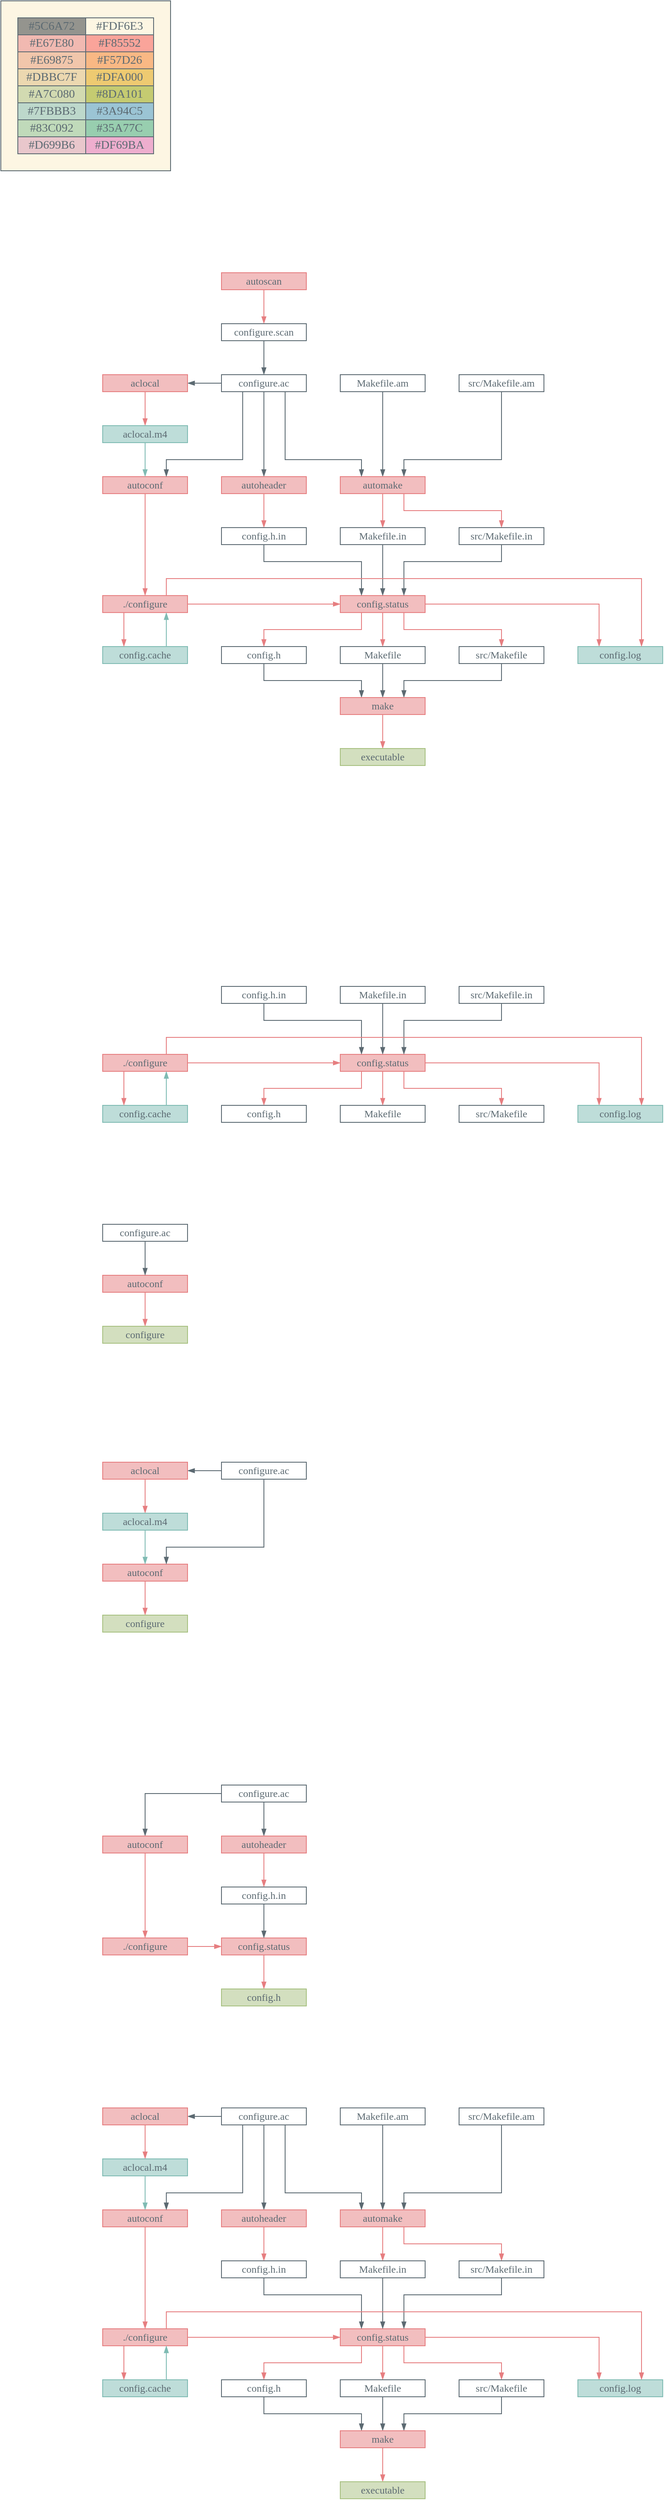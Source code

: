 <mxfile version="28.2.5">
  <diagram name="Page-1" id="5N1QG-RuHGxLHV1p5bVp">
    <mxGraphModel dx="1584" dy="1119" grid="1" gridSize="10" guides="1" tooltips="1" connect="1" arrows="1" fold="1" page="1" pageScale="1" pageWidth="850" pageHeight="1100" math="0" shadow="0">
      <root>
        <mxCell id="0" />
        <mxCell id="1" parent="0" />
        <mxCell id="ytIPeGB8zy7AAXnz2NpN-81" style="edgeStyle=orthogonalEdgeStyle;rounded=0;orthogonalLoop=1;jettySize=auto;html=1;entryX=0;entryY=0.5;entryDx=0;entryDy=0;strokeWidth=1;strokeColor=#E67E80;fontFamily=LXGW WenKai Mono Medium;fontSize=12;fontColor=#5C6A72;align=center;verticalAlign=middle;endArrow=blockThin;endFill=1;" parent="1" source="ytIPeGB8zy7AAXnz2NpN-84" target="ytIPeGB8zy7AAXnz2NpN-89" edge="1">
          <mxGeometry relative="1" as="geometry" />
        </mxCell>
        <mxCell id="ytIPeGB8zy7AAXnz2NpN-84" value="&lt;font&gt;./configure&lt;/font&gt;" style="rounded=0;whiteSpace=wrap;html=1;strokeWidth=1;fillColor=#E67E80;strokeColor=#E67E80;perimeterSpacing=0;glass=0;shadow=0;fillStyle=solid;gradientColor=none;fillOpacity=50;fontFamily=LXGW WenKai Mono Medium;fontSize=12;fontColor=#5C6A72;align=center;verticalAlign=middle;" parent="1" vertex="1">
          <mxGeometry x="120" y="699.97" width="100" height="20" as="geometry" />
        </mxCell>
        <mxCell id="ytIPeGB8zy7AAXnz2NpN-85" style="edgeStyle=orthogonalEdgeStyle;rounded=0;orthogonalLoop=1;jettySize=auto;html=1;exitX=1;exitY=0.5;exitDx=0;exitDy=0;entryX=0.25;entryY=0;entryDx=0;entryDy=0;strokeWidth=1;strokeColor=#E67E80;fontFamily=LXGW WenKai Mono Medium;fontSize=12;fontColor=#5C6A72;align=center;verticalAlign=middle;endArrow=blockThin;endFill=1;" parent="1" source="ytIPeGB8zy7AAXnz2NpN-89" target="ytIPeGB8zy7AAXnz2NpN-96" edge="1">
          <mxGeometry relative="1" as="geometry">
            <Array as="points">
              <mxPoint x="705" y="710" />
            </Array>
          </mxGeometry>
        </mxCell>
        <mxCell id="ytIPeGB8zy7AAXnz2NpN-86" style="edgeStyle=orthogonalEdgeStyle;rounded=0;orthogonalLoop=1;jettySize=auto;html=1;entryX=0.5;entryY=0;entryDx=0;entryDy=0;strokeWidth=1;strokeColor=#E67E80;fontFamily=LXGW WenKai Mono Medium;fontSize=12;fontColor=#5C6A72;align=center;verticalAlign=middle;endArrow=blockThin;endFill=1;" parent="1" source="ytIPeGB8zy7AAXnz2NpN-89" target="ytIPeGB8zy7AAXnz2NpN-133" edge="1">
          <mxGeometry relative="1" as="geometry">
            <mxPoint x="450" y="809.97" as="targetPoint" />
          </mxGeometry>
        </mxCell>
        <mxCell id="ytIPeGB8zy7AAXnz2NpN-87" style="edgeStyle=orthogonalEdgeStyle;rounded=0;orthogonalLoop=1;jettySize=auto;html=1;exitX=0.25;exitY=1;exitDx=0;exitDy=0;entryX=0.5;entryY=0;entryDx=0;entryDy=0;strokeWidth=1;strokeColor=#E67E80;fontFamily=LXGW WenKai Mono Medium;fontSize=12;fontColor=#5C6A72;align=center;verticalAlign=middle;endArrow=blockThin;endFill=1;" parent="1" source="ytIPeGB8zy7AAXnz2NpN-89" target="ytIPeGB8zy7AAXnz2NpN-131" edge="1">
          <mxGeometry relative="1" as="geometry">
            <Array as="points">
              <mxPoint x="425" y="740" />
              <mxPoint x="310" y="740" />
            </Array>
            <mxPoint x="290" y="809.97" as="targetPoint" />
          </mxGeometry>
        </mxCell>
        <mxCell id="ytIPeGB8zy7AAXnz2NpN-88" style="edgeStyle=orthogonalEdgeStyle;rounded=0;orthogonalLoop=1;jettySize=auto;html=1;exitX=0.75;exitY=1;exitDx=0;exitDy=0;entryX=0.5;entryY=0;entryDx=0;entryDy=0;strokeWidth=1;strokeColor=#E67E80;fontFamily=LXGW WenKai Mono Medium;fontSize=12;fontColor=#5C6A72;align=center;verticalAlign=middle;endArrow=blockThin;endFill=1;" parent="1" source="ytIPeGB8zy7AAXnz2NpN-89" target="ytIPeGB8zy7AAXnz2NpN-132" edge="1">
          <mxGeometry relative="1" as="geometry">
            <Array as="points">
              <mxPoint x="475" y="740" />
              <mxPoint x="590" y="740" />
            </Array>
            <mxPoint x="610" y="809.97" as="targetPoint" />
          </mxGeometry>
        </mxCell>
        <mxCell id="ytIPeGB8zy7AAXnz2NpN-89" value="&lt;font&gt;config.status&lt;/font&gt;" style="rounded=0;whiteSpace=wrap;html=1;strokeWidth=1;fillColor=#E67E80;strokeColor=#E67E80;fillOpacity=50;fontFamily=LXGW WenKai Mono Medium;fontSize=12;fontColor=#5C6A72;align=center;verticalAlign=middle;" parent="1" vertex="1">
          <mxGeometry x="400" y="699.97" width="100" height="20" as="geometry" />
        </mxCell>
        <mxCell id="ytIPeGB8zy7AAXnz2NpN-90" style="edgeStyle=orthogonalEdgeStyle;rounded=0;orthogonalLoop=1;jettySize=auto;html=1;entryX=0.25;entryY=0;entryDx=0;entryDy=0;strokeWidth=1;strokeColor=#5C6A72;fontFamily=LXGW WenKai Mono Medium;fontSize=12;exitX=0.5;exitY=1;exitDx=0;exitDy=0;fontColor=#5C6A72;align=center;verticalAlign=middle;endArrow=blockThin;endFill=1;" parent="1" source="ytIPeGB8zy7AAXnz2NpN-128" target="ytIPeGB8zy7AAXnz2NpN-89" edge="1">
          <mxGeometry relative="1" as="geometry">
            <Array as="points">
              <mxPoint x="310" y="660" />
              <mxPoint x="425" y="660" />
            </Array>
            <mxPoint x="290" y="760" as="sourcePoint" />
          </mxGeometry>
        </mxCell>
        <mxCell id="ytIPeGB8zy7AAXnz2NpN-92" style="edgeStyle=orthogonalEdgeStyle;rounded=0;orthogonalLoop=1;jettySize=auto;html=1;strokeWidth=1;strokeColor=#5C6A72;fontFamily=LXGW WenKai Mono Medium;fontSize=12;exitX=0.5;exitY=1;exitDx=0;exitDy=0;entryX=0.5;entryY=0;entryDx=0;entryDy=0;fontColor=#5C6A72;align=center;verticalAlign=middle;endArrow=blockThin;endFill=1;" parent="1" source="ytIPeGB8zy7AAXnz2NpN-130" target="ytIPeGB8zy7AAXnz2NpN-89" edge="1">
          <mxGeometry relative="1" as="geometry">
            <mxPoint x="450" y="880" as="targetPoint" />
            <mxPoint x="450" y="760" as="sourcePoint" />
          </mxGeometry>
        </mxCell>
        <mxCell id="ytIPeGB8zy7AAXnz2NpN-94" style="edgeStyle=orthogonalEdgeStyle;rounded=0;orthogonalLoop=1;jettySize=auto;html=1;entryX=0.75;entryY=0;entryDx=0;entryDy=0;strokeWidth=1;strokeColor=#5C6A72;fontFamily=LXGW WenKai Mono Medium;fontSize=12;exitX=0.5;exitY=1;exitDx=0;exitDy=0;fontColor=#5C6A72;align=center;verticalAlign=middle;endArrow=blockThin;endFill=1;" parent="1" source="ytIPeGB8zy7AAXnz2NpN-129" target="ytIPeGB8zy7AAXnz2NpN-89" edge="1">
          <mxGeometry relative="1" as="geometry">
            <Array as="points">
              <mxPoint x="590" y="660" />
              <mxPoint x="475" y="660" />
            </Array>
            <mxPoint x="610" y="760" as="sourcePoint" />
          </mxGeometry>
        </mxCell>
        <mxCell id="ytIPeGB8zy7AAXnz2NpN-96" value="&lt;font&gt;config.log&lt;/font&gt;" style="rounded=0;whiteSpace=wrap;html=1;strokeWidth=1;fillColor=#7FBBB3;strokeColor=#7FBBB3;fontColor=#5C6A72;fillOpacity=50;fontFamily=LXGW WenKai Mono Medium;fontSize=12;align=center;verticalAlign=middle;" parent="1" vertex="1">
          <mxGeometry x="680" y="760" width="100" height="20" as="geometry" />
        </mxCell>
        <mxCell id="ytIPeGB8zy7AAXnz2NpN-100" style="edgeStyle=orthogonalEdgeStyle;rounded=0;orthogonalLoop=1;jettySize=auto;html=1;strokeWidth=1;strokeColor=#7FBBB3;fontFamily=LXGW WenKai Mono Medium;fontSize=12;fontColor=#5C6A72;align=center;verticalAlign=middle;endArrow=blockThin;endFill=1;entryX=0.75;entryY=1;entryDx=0;entryDy=0;exitX=0.75;exitY=0;exitDx=0;exitDy=0;" parent="1" source="ytIPeGB8zy7AAXnz2NpN-101" target="ytIPeGB8zy7AAXnz2NpN-84" edge="1">
          <mxGeometry relative="1" as="geometry">
            <Array as="points">
              <mxPoint x="195" y="740" />
              <mxPoint x="195" y="740" />
            </Array>
            <mxPoint x="269.97" y="790" as="sourcePoint" />
            <mxPoint x="259.97" y="890" as="targetPoint" />
          </mxGeometry>
        </mxCell>
        <mxCell id="ytIPeGB8zy7AAXnz2NpN-101" value="&lt;font&gt;config.cache&lt;/font&gt;" style="rounded=0;whiteSpace=wrap;html=1;strokeWidth=1;fillColor=#7FBBB3;strokeColor=#7FBBB3;fontColor=#5C6A72;fillOpacity=50;fontFamily=LXGW WenKai Mono Medium;fontSize=12;align=center;verticalAlign=middle;" parent="1" vertex="1">
          <mxGeometry x="120" y="760" width="100" height="20" as="geometry" />
        </mxCell>
        <mxCell id="ytIPeGB8zy7AAXnz2NpN-102" style="edgeStyle=orthogonalEdgeStyle;rounded=0;orthogonalLoop=1;jettySize=auto;html=1;entryX=1;entryY=0.5;entryDx=0;entryDy=0;strokeWidth=1;strokeColor=#5C6A72;fontFamily=LXGW WenKai Mono Medium;fontSize=12;fontColor=#5C6A72;align=center;verticalAlign=middle;endArrow=blockThin;endFill=1;exitX=0;exitY=0.5;exitDx=0;exitDy=0;" parent="1" source="ytIPeGB8zy7AAXnz2NpN-104" target="ytIPeGB8zy7AAXnz2NpN-111" edge="1">
          <mxGeometry relative="1" as="geometry" />
        </mxCell>
        <mxCell id="ytIPeGB8zy7AAXnz2NpN-103" style="edgeStyle=orthogonalEdgeStyle;rounded=0;orthogonalLoop=1;jettySize=auto;html=1;entryX=0.5;entryY=0;entryDx=0;entryDy=0;strokeWidth=1;strokeColor=#5C6A72;fontFamily=LXGW WenKai Mono Medium;fontSize=12;fontColor=#5C6A72;align=center;verticalAlign=middle;endArrow=blockThin;endFill=1;" parent="1" source="ytIPeGB8zy7AAXnz2NpN-104" target="ytIPeGB8zy7AAXnz2NpN-115" edge="1">
          <mxGeometry relative="1" as="geometry" />
        </mxCell>
        <mxCell id="ytIPeGB8zy7AAXnz2NpN-104" value="&lt;font&gt;configure.ac&lt;/font&gt;" style="rounded=0;whiteSpace=wrap;html=1;strokeWidth=1;fillColor=none;strokeColor=#5C6A72;fontColor=#5C6A72;fillOpacity=50;fontFamily=LXGW WenKai Mono Medium;fontSize=12;align=center;verticalAlign=middle;" parent="1" vertex="1">
          <mxGeometry x="260" y="440" width="100" height="20" as="geometry" />
        </mxCell>
        <mxCell id="ytIPeGB8zy7AAXnz2NpN-105" style="edgeStyle=orthogonalEdgeStyle;rounded=0;orthogonalLoop=1;jettySize=auto;html=1;entryX=0.5;entryY=0;entryDx=0;entryDy=0;strokeWidth=1;strokeColor=#5C6A72;fontFamily=LXGW WenKai Mono Medium;fontSize=12;fontColor=#5C6A72;align=center;verticalAlign=middle;endArrow=blockThin;endFill=1;" parent="1" source="ytIPeGB8zy7AAXnz2NpN-106" target="ytIPeGB8zy7AAXnz2NpN-123" edge="1">
          <mxGeometry relative="1" as="geometry" />
        </mxCell>
        <mxCell id="ytIPeGB8zy7AAXnz2NpN-106" value="&lt;font&gt;Makefile.am&lt;/font&gt;" style="rounded=0;whiteSpace=wrap;html=1;strokeWidth=1;fillColor=none;strokeColor=#5C6A72;fontColor=#5C6A72;fillOpacity=50;fontFamily=LXGW WenKai Mono Medium;fontSize=12;align=center;verticalAlign=middle;" parent="1" vertex="1">
          <mxGeometry x="400" y="440" width="100" height="20" as="geometry" />
        </mxCell>
        <mxCell id="ytIPeGB8zy7AAXnz2NpN-107" style="edgeStyle=orthogonalEdgeStyle;rounded=0;orthogonalLoop=1;jettySize=auto;html=1;entryX=0.75;entryY=0;entryDx=0;entryDy=0;strokeWidth=1;strokeColor=#5C6A72;fontFamily=LXGW WenKai Mono Medium;fontSize=12;fontColor=#5C6A72;align=center;verticalAlign=middle;endArrow=blockThin;endFill=1;" parent="1" source="ytIPeGB8zy7AAXnz2NpN-108" target="ytIPeGB8zy7AAXnz2NpN-123" edge="1">
          <mxGeometry relative="1" as="geometry">
            <Array as="points">
              <mxPoint x="590" y="540" />
              <mxPoint x="475" y="540" />
            </Array>
          </mxGeometry>
        </mxCell>
        <mxCell id="ytIPeGB8zy7AAXnz2NpN-108" value="&lt;font&gt;src/Makefile.am&lt;/font&gt;" style="rounded=0;whiteSpace=wrap;html=1;strokeWidth=1;fillColor=none;strokeColor=#5C6A72;fontColor=#5C6A72;fillOpacity=50;fontFamily=LXGW WenKai Mono Medium;fontSize=12;align=center;verticalAlign=middle;" parent="1" vertex="1">
          <mxGeometry x="540" y="440" width="100" height="20" as="geometry" />
        </mxCell>
        <mxCell id="ytIPeGB8zy7AAXnz2NpN-110" style="edgeStyle=orthogonalEdgeStyle;rounded=0;orthogonalLoop=1;jettySize=auto;html=1;entryX=0.5;entryY=0;entryDx=0;entryDy=0;strokeWidth=1;strokeColor=#E67E80;fontFamily=LXGW WenKai Mono Medium;fontSize=12;fontColor=#5C6A72;align=center;verticalAlign=middle;endArrow=blockThin;endFill=1;" parent="1" source="ytIPeGB8zy7AAXnz2NpN-111" target="ytIPeGB8zy7AAXnz2NpN-117" edge="1">
          <mxGeometry relative="1" as="geometry" />
        </mxCell>
        <mxCell id="ytIPeGB8zy7AAXnz2NpN-111" value="&lt;font&gt;aclocal&lt;/font&gt;" style="rounded=0;whiteSpace=wrap;html=1;strokeWidth=1;fillColor=#E67E80;strokeColor=#E67E80;perimeterSpacing=0;glass=0;shadow=0;fillStyle=solid;gradientColor=none;fillOpacity=50;fontFamily=LXGW WenKai Mono Medium;fontSize=12;fontColor=#5C6A72;align=center;verticalAlign=middle;" parent="1" vertex="1">
          <mxGeometry x="120" y="440" width="100" height="20" as="geometry" />
        </mxCell>
        <mxCell id="ytIPeGB8zy7AAXnz2NpN-113" value="&lt;font&gt;autoconf&lt;/font&gt;" style="rounded=0;whiteSpace=wrap;html=1;strokeWidth=1;fillColor=#E67E80;strokeColor=#E67E80;perimeterSpacing=0;glass=0;shadow=0;fillStyle=solid;gradientColor=none;fillOpacity=50;fontFamily=LXGW WenKai Mono Medium;fontSize=12;fontColor=#5C6A72;align=center;verticalAlign=middle;" parent="1" vertex="1">
          <mxGeometry x="120" y="560" width="100" height="20" as="geometry" />
        </mxCell>
        <mxCell id="ytIPeGB8zy7AAXnz2NpN-114" style="edgeStyle=orthogonalEdgeStyle;rounded=0;orthogonalLoop=1;jettySize=auto;html=1;entryX=0.5;entryY=0;entryDx=0;entryDy=0;strokeWidth=1;strokeColor=#E67E80;fontFamily=LXGW WenKai Mono Medium;fontSize=12;fontColor=#5C6A72;align=center;verticalAlign=middle;endArrow=blockThin;endFill=1;" parent="1" source="ytIPeGB8zy7AAXnz2NpN-115" target="ytIPeGB8zy7AAXnz2NpN-128" edge="1">
          <mxGeometry relative="1" as="geometry">
            <mxPoint x="310" y="720" as="targetPoint" />
          </mxGeometry>
        </mxCell>
        <mxCell id="ytIPeGB8zy7AAXnz2NpN-115" value="&lt;font&gt;autoheader&lt;/font&gt;" style="rounded=0;whiteSpace=wrap;html=1;strokeWidth=1;fillColor=#E67E80;strokeColor=#E67E80;perimeterSpacing=0;glass=0;shadow=0;fillStyle=solid;gradientColor=none;fillOpacity=50;fontFamily=LXGW WenKai Mono Medium;fontSize=12;fontColor=#5C6A72;align=center;verticalAlign=middle;" parent="1" vertex="1">
          <mxGeometry x="260" y="560" width="100" height="20" as="geometry" />
        </mxCell>
        <mxCell id="ytIPeGB8zy7AAXnz2NpN-117" value="&lt;font&gt;aclocal.m4&lt;/font&gt;" style="rounded=0;whiteSpace=wrap;html=1;strokeWidth=1;fillColor=#7FBBB3;strokeColor=#7FBBB3;fontColor=#5C6A72;fillOpacity=50;fontFamily=LXGW WenKai Mono Medium;fontSize=12;align=center;verticalAlign=middle;" parent="1" vertex="1">
          <mxGeometry x="120" y="500" width="100" height="20" as="geometry" />
        </mxCell>
        <mxCell id="ytIPeGB8zy7AAXnz2NpN-121" style="edgeStyle=orthogonalEdgeStyle;rounded=0;orthogonalLoop=1;jettySize=auto;html=1;entryX=0.5;entryY=0;entryDx=0;entryDy=0;strokeWidth=1;strokeColor=#E67E80;fontFamily=LXGW WenKai Mono Medium;fontSize=12;fontColor=#5C6A72;align=center;verticalAlign=middle;endArrow=blockThin;endFill=1;" parent="1" source="ytIPeGB8zy7AAXnz2NpN-123" target="ytIPeGB8zy7AAXnz2NpN-130" edge="1">
          <mxGeometry relative="1" as="geometry">
            <mxPoint x="450" y="720" as="targetPoint" />
          </mxGeometry>
        </mxCell>
        <mxCell id="ytIPeGB8zy7AAXnz2NpN-122" style="edgeStyle=orthogonalEdgeStyle;rounded=0;orthogonalLoop=1;jettySize=auto;html=1;entryX=0.5;entryY=0;entryDx=0;entryDy=0;strokeWidth=1;strokeColor=#E67E80;exitX=0.75;exitY=1;exitDx=0;exitDy=0;fontFamily=LXGW WenKai Mono Medium;fontSize=12;fontColor=#5C6A72;align=center;verticalAlign=middle;endArrow=blockThin;endFill=1;" parent="1" source="ytIPeGB8zy7AAXnz2NpN-123" target="ytIPeGB8zy7AAXnz2NpN-129" edge="1">
          <mxGeometry relative="1" as="geometry">
            <Array as="points">
              <mxPoint x="475" y="600" />
              <mxPoint x="590" y="600" />
            </Array>
            <mxPoint x="610" y="720" as="targetPoint" />
          </mxGeometry>
        </mxCell>
        <mxCell id="ytIPeGB8zy7AAXnz2NpN-123" value="&lt;font&gt;automake&lt;/font&gt;" style="rounded=0;whiteSpace=wrap;html=1;strokeWidth=1;fillColor=#E67E80;strokeColor=#E67E80;perimeterSpacing=0;glass=0;shadow=0;fillStyle=solid;gradientColor=none;fillOpacity=50;fontFamily=LXGW WenKai Mono Medium;fontSize=12;fontColor=#5C6A72;align=center;verticalAlign=middle;" parent="1" vertex="1">
          <mxGeometry x="400" y="560" width="100" height="20" as="geometry" />
        </mxCell>
        <mxCell id="ytIPeGB8zy7AAXnz2NpN-126" value="" style="endArrow=blockThin;html=1;rounded=0;entryX=0.75;entryY=0;entryDx=0;entryDy=0;strokeWidth=1;strokeColor=#5C6A72;exitX=0.25;exitY=1;exitDx=0;exitDy=0;fontFamily=LXGW WenKai Mono Medium;fontSize=12;fontColor=#5C6A72;align=center;verticalAlign=middle;endFill=1;" parent="1" source="ytIPeGB8zy7AAXnz2NpN-104" target="ytIPeGB8zy7AAXnz2NpN-113" edge="1">
          <mxGeometry width="50" height="50" relative="1" as="geometry">
            <mxPoint x="290" y="600" as="sourcePoint" />
            <mxPoint x="130" y="730" as="targetPoint" />
            <Array as="points">
              <mxPoint x="285" y="540" />
              <mxPoint x="195" y="540" />
            </Array>
          </mxGeometry>
        </mxCell>
        <mxCell id="ytIPeGB8zy7AAXnz2NpN-127" value="" style="endArrow=blockThin;html=1;rounded=0;entryX=0.25;entryY=0;entryDx=0;entryDy=0;strokeWidth=1;strokeColor=#5C6A72;exitX=0.75;exitY=1;exitDx=0;exitDy=0;fontFamily=LXGW WenKai Mono Medium;fontSize=12;fontColor=#5C6A72;align=center;verticalAlign=middle;endFill=1;" parent="1" source="ytIPeGB8zy7AAXnz2NpN-104" target="ytIPeGB8zy7AAXnz2NpN-123" edge="1">
          <mxGeometry width="50" height="50" relative="1" as="geometry">
            <mxPoint x="290" y="600" as="sourcePoint" />
            <mxPoint x="540" y="620" as="targetPoint" />
            <Array as="points">
              <mxPoint x="335" y="540" />
              <mxPoint x="425" y="540" />
            </Array>
          </mxGeometry>
        </mxCell>
        <mxCell id="ytIPeGB8zy7AAXnz2NpN-128" value="&lt;font&gt;config.h.in&lt;/font&gt;" style="rounded=0;whiteSpace=wrap;html=1;strokeWidth=1;fillColor=none;strokeColor=#5C6A72;fontColor=#5C6A72;fillOpacity=50;fontFamily=LXGW WenKai Mono Medium;fontSize=12;align=center;verticalAlign=middle;" parent="1" vertex="1">
          <mxGeometry x="260" y="620" width="100" height="20" as="geometry" />
        </mxCell>
        <mxCell id="ytIPeGB8zy7AAXnz2NpN-129" value="&lt;font style=&quot;line-height: 100%;&quot;&gt;src/Makefile.in&lt;/font&gt;" style="rounded=0;whiteSpace=wrap;html=1;strokeWidth=1;fillColor=none;strokeColor=#5C6A72;fontColor=#5C6A72;fillOpacity=50;fontFamily=LXGW WenKai Mono Medium;fontSize=12;align=center;verticalAlign=middle;" parent="1" vertex="1">
          <mxGeometry x="540" y="620" width="100" height="20" as="geometry" />
        </mxCell>
        <mxCell id="ytIPeGB8zy7AAXnz2NpN-130" value="&lt;font&gt;Makefile.in&lt;/font&gt;" style="rounded=0;whiteSpace=wrap;html=1;strokeWidth=1;fillColor=none;strokeColor=#5C6A72;fontColor=#5C6A72;fillOpacity=50;fontFamily=LXGW WenKai Mono Medium;fontSize=12;align=center;verticalAlign=middle;" parent="1" vertex="1">
          <mxGeometry x="400" y="620" width="100" height="20" as="geometry" />
        </mxCell>
        <mxCell id="hnxFMZsX1aQDn-uRQMKV-82" style="edgeStyle=orthogonalEdgeStyle;rounded=0;orthogonalLoop=1;jettySize=auto;html=1;entryX=0.25;entryY=0;entryDx=0;entryDy=0;strokeWidth=1;strokeColor=#5C6A72;fontFamily=LXGW WenKai Mono Medium;fontSize=12;exitX=0.5;exitY=1;exitDx=0;exitDy=0;fontColor=#5C6A72;align=center;verticalAlign=middle;endArrow=blockThin;endFill=1;" parent="1" source="ytIPeGB8zy7AAXnz2NpN-131" target="hnxFMZsX1aQDn-uRQMKV-80" edge="1">
          <mxGeometry relative="1" as="geometry">
            <Array as="points">
              <mxPoint x="310" y="800" />
              <mxPoint x="425" y="800" />
            </Array>
            <mxPoint x="300" y="764.97" as="sourcePoint" />
            <mxPoint x="434.97" y="894.97" as="targetPoint" />
          </mxGeometry>
        </mxCell>
        <mxCell id="ytIPeGB8zy7AAXnz2NpN-131" value="&lt;font&gt;config.h&lt;/font&gt;" style="rounded=0;whiteSpace=wrap;html=1;strokeWidth=1;fillColor=none;strokeColor=#5C6A72;fontColor=#5C6A72;fillOpacity=50;fontFamily=LXGW WenKai Mono Medium;fontSize=12;align=center;verticalAlign=middle;" parent="1" vertex="1">
          <mxGeometry x="260" y="760" width="100" height="20" as="geometry" />
        </mxCell>
        <mxCell id="hnxFMZsX1aQDn-uRQMKV-83" style="edgeStyle=orthogonalEdgeStyle;rounded=0;orthogonalLoop=1;jettySize=auto;html=1;entryX=0.75;entryY=0;entryDx=0;entryDy=0;strokeWidth=1;strokeColor=#5C6A72;fontFamily=LXGW WenKai Mono Medium;fontSize=12;fontColor=#5C6A72;align=center;verticalAlign=middle;endArrow=blockThin;endFill=1;" parent="1" source="ytIPeGB8zy7AAXnz2NpN-132" target="hnxFMZsX1aQDn-uRQMKV-80" edge="1">
          <mxGeometry relative="1" as="geometry">
            <Array as="points">
              <mxPoint x="590" y="800" />
              <mxPoint x="475" y="800" />
            </Array>
          </mxGeometry>
        </mxCell>
        <mxCell id="ytIPeGB8zy7AAXnz2NpN-132" value="&lt;font&gt;src/Makefile&lt;/font&gt;" style="rounded=0;whiteSpace=wrap;html=1;strokeWidth=1;fillColor=none;strokeColor=#5C6A72;fontColor=#5C6A72;fillOpacity=50;fontFamily=LXGW WenKai Mono Medium;fontSize=12;align=center;verticalAlign=middle;" parent="1" vertex="1">
          <mxGeometry x="540" y="760" width="100" height="20" as="geometry" />
        </mxCell>
        <mxCell id="hnxFMZsX1aQDn-uRQMKV-81" style="edgeStyle=orthogonalEdgeStyle;rounded=0;orthogonalLoop=1;jettySize=auto;html=1;entryX=0.5;entryY=0;entryDx=0;entryDy=0;strokeWidth=1;strokeColor=#5C6A72;fontFamily=LXGW WenKai Mono Medium;fontSize=12;fontColor=#5C6A72;align=center;verticalAlign=middle;endArrow=blockThin;endFill=1;" parent="1" source="ytIPeGB8zy7AAXnz2NpN-133" target="hnxFMZsX1aQDn-uRQMKV-80" edge="1">
          <mxGeometry relative="1" as="geometry" />
        </mxCell>
        <mxCell id="ytIPeGB8zy7AAXnz2NpN-133" value="&lt;font&gt;Makefile&lt;/font&gt;" style="rounded=0;whiteSpace=wrap;html=1;strokeWidth=1;fillColor=none;strokeColor=#5C6A72;fontColor=#5C6A72;fillOpacity=50;fontFamily=LXGW WenKai Mono Medium;fontSize=12;align=center;verticalAlign=middle;" parent="1" vertex="1">
          <mxGeometry x="400" y="760" width="100" height="20" as="geometry" />
        </mxCell>
        <mxCell id="ytIPeGB8zy7AAXnz2NpN-155" style="edgeStyle=orthogonalEdgeStyle;rounded=0;orthogonalLoop=1;jettySize=auto;html=1;exitX=0.25;exitY=1;exitDx=0;exitDy=0;strokeWidth=1;strokeColor=#E67E80;fontFamily=LXGW WenKai Mono Medium;fontSize=12;fontColor=#5C6A72;align=center;verticalAlign=middle;endArrow=blockThin;endFill=1;entryX=0.25;entryY=0;entryDx=0;entryDy=0;" parent="1" source="ytIPeGB8zy7AAXnz2NpN-84" target="ytIPeGB8zy7AAXnz2NpN-101" edge="1">
          <mxGeometry relative="1" as="geometry">
            <Array as="points" />
            <mxPoint x="105" y="709.94" as="sourcePoint" />
            <mxPoint x="100" y="810" as="targetPoint" />
          </mxGeometry>
        </mxCell>
        <mxCell id="ytIPeGB8zy7AAXnz2NpN-156" style="edgeStyle=orthogonalEdgeStyle;rounded=0;orthogonalLoop=1;jettySize=auto;html=1;entryX=0.5;entryY=0;entryDx=0;entryDy=0;strokeWidth=1;strokeColor=#E67E80;exitX=0.5;exitY=1;exitDx=0;exitDy=0;fontFamily=LXGW WenKai Mono Medium;fontSize=12;fontColor=#5C6A72;align=center;verticalAlign=middle;endArrow=blockThin;endFill=1;" parent="1" source="ytIPeGB8zy7AAXnz2NpN-113" target="ytIPeGB8zy7AAXnz2NpN-84" edge="1">
          <mxGeometry relative="1" as="geometry">
            <mxPoint x="340" y="690" as="sourcePoint" />
            <mxPoint x="340" y="730" as="targetPoint" />
            <Array as="points">
              <mxPoint x="170" y="650" />
              <mxPoint x="170" y="650" />
            </Array>
          </mxGeometry>
        </mxCell>
        <mxCell id="hnxFMZsX1aQDn-uRQMKV-78" style="edgeStyle=orthogonalEdgeStyle;rounded=0;orthogonalLoop=1;jettySize=auto;html=1;entryX=0.5;entryY=0;entryDx=0;entryDy=0;strokeColor=#E67E80;strokeWidth=1;fontFamily=LXGW WenKai Mono Medium;fontSize=12;fontColor=#5C6A72;align=center;verticalAlign=middle;endArrow=blockThin;endFill=1;" parent="1" source="hnxFMZsX1aQDn-uRQMKV-75" target="hnxFMZsX1aQDn-uRQMKV-76" edge="1">
          <mxGeometry relative="1" as="geometry" />
        </mxCell>
        <mxCell id="hnxFMZsX1aQDn-uRQMKV-75" value="&lt;font&gt;autoscan&lt;/font&gt;" style="rounded=0;whiteSpace=wrap;html=1;strokeWidth=1;fillColor=#E67E80;strokeColor=#E67E80;perimeterSpacing=0;glass=0;shadow=0;fillStyle=solid;gradientColor=none;fillOpacity=50;fontFamily=LXGW WenKai Mono Medium;fontSize=12;fontColor=#5C6A72;align=center;verticalAlign=middle;" parent="1" vertex="1">
          <mxGeometry x="260" y="320" width="100" height="20" as="geometry" />
        </mxCell>
        <mxCell id="hnxFMZsX1aQDn-uRQMKV-79" style="edgeStyle=orthogonalEdgeStyle;rounded=0;orthogonalLoop=1;jettySize=auto;html=1;entryX=0.5;entryY=0;entryDx=0;entryDy=0;strokeColor=#5C6A72;strokeWidth=1;fontFamily=LXGW WenKai Mono Medium;fontSize=12;fontColor=#5C6A72;align=center;verticalAlign=middle;endArrow=blockThin;endFill=1;exitX=0.5;exitY=1;exitDx=0;exitDy=0;" parent="1" source="hnxFMZsX1aQDn-uRQMKV-76" target="ytIPeGB8zy7AAXnz2NpN-104" edge="1">
          <mxGeometry relative="1" as="geometry">
            <Array as="points" />
          </mxGeometry>
        </mxCell>
        <mxCell id="hnxFMZsX1aQDn-uRQMKV-76" value="&lt;font&gt;configure.scan&lt;/font&gt;" style="rounded=0;whiteSpace=wrap;html=1;strokeWidth=1;fillColor=none;strokeColor=#5C6A72;fontColor=#5C6A72;fillOpacity=50;fontFamily=LXGW WenKai Mono Medium;fontSize=12;align=center;verticalAlign=middle;" parent="1" vertex="1">
          <mxGeometry x="260" y="380" width="100" height="20" as="geometry" />
        </mxCell>
        <mxCell id="hnxFMZsX1aQDn-uRQMKV-85" style="edgeStyle=orthogonalEdgeStyle;rounded=0;orthogonalLoop=1;jettySize=auto;html=1;entryX=0.5;entryY=0;entryDx=0;entryDy=0;strokeWidth=1;strokeColor=#E67E80;fontFamily=LXGW WenKai Mono Medium;fontSize=12;fontColor=#5C6A72;align=center;verticalAlign=middle;endArrow=blockThin;endFill=1;" parent="1" source="hnxFMZsX1aQDn-uRQMKV-80" target="hnxFMZsX1aQDn-uRQMKV-84" edge="1">
          <mxGeometry relative="1" as="geometry" />
        </mxCell>
        <mxCell id="hnxFMZsX1aQDn-uRQMKV-80" value="&lt;font style=&quot;line-height: 100%;&quot;&gt;make&lt;/font&gt;" style="rounded=0;whiteSpace=wrap;html=1;strokeWidth=1;fillColor=#E67E80;strokeColor=#E67E80;perimeterSpacing=0;glass=0;shadow=0;fillStyle=solid;gradientColor=none;fillOpacity=50;fontFamily=LXGW WenKai Mono Medium;fontSize=12;fontColor=#5C6A72;align=center;verticalAlign=middle;" parent="1" vertex="1">
          <mxGeometry x="400" y="820" width="100" height="20" as="geometry" />
        </mxCell>
        <mxCell id="hnxFMZsX1aQDn-uRQMKV-84" value="&lt;font&gt;&lt;span style=&quot;line-height: 100%;&quot;&gt;executable&lt;/span&gt;&lt;/font&gt;" style="rounded=0;whiteSpace=wrap;html=1;strokeWidth=1;fillColor=#A7C080;strokeColor=#A7C080;fontColor=#5C6A72;fillOpacity=50;fontFamily=LXGW WenKai Mono Medium;fontSize=12;align=center;verticalAlign=middle;" parent="1" vertex="1">
          <mxGeometry x="400" y="880" width="100" height="20" as="geometry" />
        </mxCell>
        <mxCell id="YWZh4g9MahYR2gCQEbai-2" value="" style="rounded=0;whiteSpace=wrap;html=1;strokeWidth=1;fillColor=#FDF6E3;strokeColor=#5C6A72;fontColor=light-dark(#2e3440, #c1c1c1);fillOpacity=100;fontFamily=LXGW WenKai Mono Medium;fillStyle=solid;fontStyle=0;fontSize=14;" parent="1" vertex="1">
          <mxGeometry width="200" height="200" as="geometry" />
        </mxCell>
        <mxCell id="YWZh4g9MahYR2gCQEbai-3" value="&lt;font style=&quot;color: rgb(92, 106, 114);&quot;&gt;#E67E80&lt;/font&gt;" style="rounded=0;whiteSpace=wrap;html=1;strokeWidth=1;fillColor=#E67E80;strokeColor=#5C6A72;fontColor=light-dark(#2e3440, #c1c1c1);fillOpacity=50;fontFamily=LXGW WenKai Mono Medium;fillStyle=solid;fontStyle=0;fontSize=14;" parent="1" vertex="1">
          <mxGeometry x="20" y="40" width="80" height="20" as="geometry" />
        </mxCell>
        <mxCell id="YWZh4g9MahYR2gCQEbai-4" value="&lt;font style=&quot;color: rgb(92, 106, 114);&quot;&gt;#E69875&lt;/font&gt;" style="rounded=0;whiteSpace=wrap;html=1;strokeWidth=1;fillColor=#E69875;strokeColor=#5C6A72;fontColor=light-dark(#2e3440, #c1c1c1);fillOpacity=50;fontFamily=LXGW WenKai Mono Medium;fillStyle=solid;fontStyle=0;fontSize=14;" parent="1" vertex="1">
          <mxGeometry x="20" y="60" width="80" height="20" as="geometry" />
        </mxCell>
        <mxCell id="YWZh4g9MahYR2gCQEbai-5" value="&lt;font style=&quot;color: rgb(92, 106, 114);&quot;&gt;#DBBC7F&lt;/font&gt;" style="rounded=0;whiteSpace=wrap;html=1;strokeWidth=1;fillColor=#DBBC7F;strokeColor=#5C6A72;fontColor=light-dark(#2e3440, #c1c1c1);fillOpacity=50;fontFamily=LXGW WenKai Mono Medium;fillStyle=solid;fontStyle=0;fontSize=14;" parent="1" vertex="1">
          <mxGeometry x="20" y="80" width="80" height="20" as="geometry" />
        </mxCell>
        <mxCell id="YWZh4g9MahYR2gCQEbai-6" value="&lt;font style=&quot;color: rgb(92, 106, 114);&quot;&gt;#A7C080&lt;/font&gt;" style="rounded=0;whiteSpace=wrap;html=1;strokeWidth=1;fillColor=#A7C080;strokeColor=#5C6A72;fontColor=light-dark(#2e3440, #c1c1c1);fillOpacity=50;fontFamily=LXGW WenKai Mono Medium;fillStyle=solid;fontStyle=0;fontSize=14;" parent="1" vertex="1">
          <mxGeometry x="20" y="100" width="80" height="20" as="geometry" />
        </mxCell>
        <mxCell id="YWZh4g9MahYR2gCQEbai-7" value="&lt;font style=&quot;color: rgb(92, 106, 114);&quot;&gt;#7FBBB3&lt;/font&gt;" style="rounded=0;whiteSpace=wrap;html=1;strokeWidth=1;fillColor=#7FBBB3;strokeColor=#5C6A72;fontColor=light-dark(#2e3440, #c1c1c1);fillOpacity=50;fontFamily=LXGW WenKai Mono Medium;fillStyle=solid;fontStyle=0;fontSize=14;" parent="1" vertex="1">
          <mxGeometry x="20" y="120" width="80" height="20" as="geometry" />
        </mxCell>
        <mxCell id="YWZh4g9MahYR2gCQEbai-8" value="&lt;font style=&quot;color: rgb(92, 106, 114);&quot;&gt;#83C092&lt;/font&gt;" style="rounded=0;whiteSpace=wrap;html=1;strokeWidth=1;fillColor=#83C092;strokeColor=#5C6A72;fontColor=light-dark(#2e3440, #c1c1c1);fillOpacity=50;fontFamily=LXGW WenKai Mono Medium;fillStyle=solid;fontStyle=0;fontSize=14;" parent="1" vertex="1">
          <mxGeometry x="20" y="140" width="80" height="20" as="geometry" />
        </mxCell>
        <mxCell id="YWZh4g9MahYR2gCQEbai-9" value="&lt;font style=&quot;color: rgb(92, 106, 114);&quot;&gt;#D699B6&lt;/font&gt;" style="rounded=0;whiteSpace=wrap;html=1;strokeWidth=1;fillColor=#D699B6;strokeColor=#5C6A72;fontColor=light-dark(#2e3440, #c1c1c1);fillOpacity=50;fontFamily=LXGW WenKai Mono Medium;fillStyle=solid;fontStyle=0;fontSize=14;" parent="1" vertex="1">
          <mxGeometry x="20" y="160" width="80" height="20" as="geometry" />
        </mxCell>
        <mxCell id="YWZh4g9MahYR2gCQEbai-10" value="&lt;font style=&quot;color: rgb(92, 106, 114);&quot;&gt;#F85552&lt;/font&gt;" style="rounded=0;whiteSpace=wrap;html=1;strokeWidth=1;fillColor=#F85552;strokeColor=#5C6A72;fontColor=light-dark(#2e3440, #c1c1c1);fillOpacity=50;fontFamily=LXGW WenKai Mono Medium;fillStyle=solid;fontStyle=0;fontSize=14;" parent="1" vertex="1">
          <mxGeometry x="100" y="40" width="80" height="20" as="geometry" />
        </mxCell>
        <mxCell id="YWZh4g9MahYR2gCQEbai-11" value="&lt;font style=&quot;color: rgb(92, 106, 114);&quot;&gt;#F57D26&lt;/font&gt;" style="rounded=0;whiteSpace=wrap;html=1;strokeWidth=1;fillColor=#F57D26;strokeColor=#5C6A72;fontColor=light-dark(#2e3440, #c1c1c1);fillOpacity=50;fontFamily=LXGW WenKai Mono Medium;fillStyle=solid;fontStyle=0;fontSize=14;" parent="1" vertex="1">
          <mxGeometry x="100" y="60" width="80" height="20" as="geometry" />
        </mxCell>
        <mxCell id="YWZh4g9MahYR2gCQEbai-12" value="&lt;font style=&quot;color: rgb(92, 106, 114);&quot;&gt;#DFA000&lt;/font&gt;" style="rounded=0;whiteSpace=wrap;html=1;strokeWidth=1;fillColor=#DFA000;strokeColor=#5C6A72;fontColor=light-dark(#2e3440, #c1c1c1);fillOpacity=50;fontFamily=LXGW WenKai Mono Medium;fillStyle=solid;fontStyle=0;fontSize=14;" parent="1" vertex="1">
          <mxGeometry x="100" y="80" width="80" height="20" as="geometry" />
        </mxCell>
        <mxCell id="YWZh4g9MahYR2gCQEbai-13" value="&lt;font style=&quot;color: rgb(92, 106, 114);&quot;&gt;#8DA101&lt;/font&gt;" style="rounded=0;whiteSpace=wrap;html=1;strokeWidth=1;fillColor=#8DA101;strokeColor=#5C6A72;fontColor=light-dark(#2e3440, #c1c1c1);fillOpacity=50;fontFamily=LXGW WenKai Mono Medium;fillStyle=solid;fontStyle=0;fontSize=14;" parent="1" vertex="1">
          <mxGeometry x="100" y="100" width="80" height="20" as="geometry" />
        </mxCell>
        <mxCell id="YWZh4g9MahYR2gCQEbai-14" value="&lt;font style=&quot;color: rgb(92, 106, 114);&quot;&gt;#3A94C5&lt;/font&gt;" style="rounded=0;whiteSpace=wrap;html=1;strokeWidth=1;fillColor=#3A94C5;strokeColor=#5C6A72;fontColor=light-dark(#2e3440, #c1c1c1);fillOpacity=50;fontFamily=LXGW WenKai Mono Medium;fillStyle=solid;fontStyle=0;fontSize=14;" parent="1" vertex="1">
          <mxGeometry x="100" y="120" width="80" height="20" as="geometry" />
        </mxCell>
        <mxCell id="YWZh4g9MahYR2gCQEbai-15" value="&lt;font style=&quot;color: rgb(92, 106, 114);&quot;&gt;#35A77C&lt;/font&gt;" style="rounded=0;whiteSpace=wrap;html=1;strokeWidth=1;fillColor=#35A77C;strokeColor=#5C6A72;fontColor=light-dark(#2e3440, #c1c1c1);fillOpacity=50;fontFamily=LXGW WenKai Mono Medium;fillStyle=solid;fontStyle=0;fontSize=14;" parent="1" vertex="1">
          <mxGeometry x="100" y="140" width="80" height="20" as="geometry" />
        </mxCell>
        <mxCell id="YWZh4g9MahYR2gCQEbai-16" value="&lt;font style=&quot;color: rgb(92, 106, 114);&quot;&gt;#DF69BA&lt;/font&gt;" style="rounded=0;whiteSpace=wrap;html=1;strokeWidth=1;fillColor=#DF69BA;strokeColor=#5C6A72;fontColor=light-dark(#2e3440, #c1c1c1);fillOpacity=50;fontFamily=LXGW WenKai Mono Medium;fillStyle=solid;fontStyle=0;fontSize=14;" parent="1" vertex="1">
          <mxGeometry x="100" y="160" width="80" height="20" as="geometry" />
        </mxCell>
        <mxCell id="YWZh4g9MahYR2gCQEbai-17" value="&lt;font style=&quot;color: rgb(92, 106, 114);&quot;&gt;#5C6A72&lt;/font&gt;" style="rounded=0;whiteSpace=wrap;html=1;strokeWidth=1;fillColor=#2D353B;strokeColor=#5C6A72;fontColor=light-dark(#2e3440, #c1c1c1);fillOpacity=50;fontFamily=LXGW WenKai Mono Medium;fillStyle=solid;fontStyle=0;fontSize=14;" parent="1" vertex="1">
          <mxGeometry x="20" y="20" width="80" height="20" as="geometry" />
        </mxCell>
        <mxCell id="YWZh4g9MahYR2gCQEbai-18" value="&lt;font style=&quot;color: rgb(92, 106, 114);&quot;&gt;#FDF6E3&lt;/font&gt;" style="rounded=0;whiteSpace=wrap;html=1;strokeWidth=1;fillColor=#FDF6E3;strokeColor=#5C6A72;fontColor=light-dark(#2e3440, #c1c1c1);fillOpacity=100;fontFamily=LXGW WenKai Mono Medium;fillStyle=solid;fontStyle=0;fontSize=14;" parent="1" vertex="1">
          <mxGeometry x="100" y="20" width="80" height="20" as="geometry" />
        </mxCell>
        <mxCell id="YWZh4g9MahYR2gCQEbai-74" value="" style="endArrow=blockThin;html=1;rounded=0;exitX=0.5;exitY=1;exitDx=0;exitDy=0;entryX=0.5;entryY=0;entryDx=0;entryDy=0;strokeColor=#7FBBB3;fontColor=#5C6A72;fontFamily=LXGW WenKai Mono Medium;fontSize=12;align=center;verticalAlign=middle;endFill=1;" parent="1" source="ytIPeGB8zy7AAXnz2NpN-117" target="ytIPeGB8zy7AAXnz2NpN-113" edge="1">
          <mxGeometry width="50" height="50" relative="1" as="geometry">
            <mxPoint x="240" y="580" as="sourcePoint" />
            <mxPoint x="290" y="530" as="targetPoint" />
          </mxGeometry>
        </mxCell>
        <mxCell id="ytIPeGB8zy7AAXnz2NpN-83" style="edgeStyle=orthogonalEdgeStyle;rounded=0;orthogonalLoop=1;jettySize=auto;html=1;exitX=0.75;exitY=0;exitDx=0;exitDy=0;entryX=0.75;entryY=0;entryDx=0;entryDy=0;strokeWidth=1;strokeColor=#E67E80;fontFamily=LXGW WenKai Mono Medium;fontSize=12;fontColor=#5C6A72;align=center;verticalAlign=middle;endArrow=blockThin;endFill=1;" parent="1" source="ytIPeGB8zy7AAXnz2NpN-84" target="ytIPeGB8zy7AAXnz2NpN-96" edge="1">
          <mxGeometry relative="1" as="geometry">
            <Array as="points">
              <mxPoint x="195" y="680" />
              <mxPoint x="755" y="680" />
            </Array>
          </mxGeometry>
        </mxCell>
        <mxCell id="9ZmwkrKqa4zjrhgP0yqL-100" style="edgeStyle=orthogonalEdgeStyle;rounded=0;orthogonalLoop=1;jettySize=auto;html=1;entryX=0;entryY=0.5;entryDx=0;entryDy=0;strokeWidth=1;strokeColor=#E67E80;fontFamily=LXGW WenKai Mono Medium;fontSize=12;fontColor=#5C6A72;align=center;verticalAlign=middle;endArrow=blockThin;endFill=1;" edge="1" parent="1" source="9ZmwkrKqa4zjrhgP0yqL-101" target="9ZmwkrKqa4zjrhgP0yqL-106">
          <mxGeometry relative="1" as="geometry" />
        </mxCell>
        <mxCell id="9ZmwkrKqa4zjrhgP0yqL-101" value="&lt;font&gt;./configure&lt;/font&gt;" style="rounded=0;whiteSpace=wrap;html=1;strokeWidth=1;fillColor=#E67E80;strokeColor=#E67E80;perimeterSpacing=0;glass=0;shadow=0;fillStyle=solid;gradientColor=none;fillOpacity=50;fontFamily=LXGW WenKai Mono Medium;fontSize=12;fontColor=#5C6A72;align=center;verticalAlign=middle;" vertex="1" parent="1">
          <mxGeometry x="120" y="1239.97" width="100" height="20" as="geometry" />
        </mxCell>
        <mxCell id="9ZmwkrKqa4zjrhgP0yqL-102" style="edgeStyle=orthogonalEdgeStyle;rounded=0;orthogonalLoop=1;jettySize=auto;html=1;exitX=1;exitY=0.5;exitDx=0;exitDy=0;entryX=0.25;entryY=0;entryDx=0;entryDy=0;strokeWidth=1;strokeColor=#E67E80;fontFamily=LXGW WenKai Mono Medium;fontSize=12;fontColor=#5C6A72;align=center;verticalAlign=middle;endArrow=blockThin;endFill=1;" edge="1" parent="1" source="9ZmwkrKqa4zjrhgP0yqL-106" target="9ZmwkrKqa4zjrhgP0yqL-110">
          <mxGeometry relative="1" as="geometry">
            <Array as="points">
              <mxPoint x="705" y="1250" />
            </Array>
          </mxGeometry>
        </mxCell>
        <mxCell id="9ZmwkrKqa4zjrhgP0yqL-103" style="edgeStyle=orthogonalEdgeStyle;rounded=0;orthogonalLoop=1;jettySize=auto;html=1;entryX=0.5;entryY=0;entryDx=0;entryDy=0;strokeWidth=1;strokeColor=#E67E80;fontFamily=LXGW WenKai Mono Medium;fontSize=12;fontColor=#5C6A72;align=center;verticalAlign=middle;endArrow=blockThin;endFill=1;" edge="1" parent="1" source="9ZmwkrKqa4zjrhgP0yqL-106" target="9ZmwkrKqa4zjrhgP0yqL-118">
          <mxGeometry relative="1" as="geometry">
            <mxPoint x="450" y="1349.97" as="targetPoint" />
          </mxGeometry>
        </mxCell>
        <mxCell id="9ZmwkrKqa4zjrhgP0yqL-104" style="edgeStyle=orthogonalEdgeStyle;rounded=0;orthogonalLoop=1;jettySize=auto;html=1;exitX=0.25;exitY=1;exitDx=0;exitDy=0;entryX=0.5;entryY=0;entryDx=0;entryDy=0;strokeWidth=1;strokeColor=#E67E80;fontFamily=LXGW WenKai Mono Medium;fontSize=12;fontColor=#5C6A72;align=center;verticalAlign=middle;endArrow=blockThin;endFill=1;" edge="1" parent="1" source="9ZmwkrKqa4zjrhgP0yqL-106" target="9ZmwkrKqa4zjrhgP0yqL-116">
          <mxGeometry relative="1" as="geometry">
            <Array as="points">
              <mxPoint x="425" y="1280" />
              <mxPoint x="310" y="1280" />
            </Array>
            <mxPoint x="290" y="1349.97" as="targetPoint" />
          </mxGeometry>
        </mxCell>
        <mxCell id="9ZmwkrKqa4zjrhgP0yqL-105" style="edgeStyle=orthogonalEdgeStyle;rounded=0;orthogonalLoop=1;jettySize=auto;html=1;exitX=0.75;exitY=1;exitDx=0;exitDy=0;entryX=0.5;entryY=0;entryDx=0;entryDy=0;strokeWidth=1;strokeColor=#E67E80;fontFamily=LXGW WenKai Mono Medium;fontSize=12;fontColor=#5C6A72;align=center;verticalAlign=middle;endArrow=blockThin;endFill=1;" edge="1" parent="1" source="9ZmwkrKqa4zjrhgP0yqL-106" target="9ZmwkrKqa4zjrhgP0yqL-117">
          <mxGeometry relative="1" as="geometry">
            <Array as="points">
              <mxPoint x="475" y="1280" />
              <mxPoint x="590" y="1280" />
            </Array>
            <mxPoint x="610" y="1349.97" as="targetPoint" />
          </mxGeometry>
        </mxCell>
        <mxCell id="9ZmwkrKqa4zjrhgP0yqL-106" value="&lt;font&gt;config.status&lt;/font&gt;" style="rounded=0;whiteSpace=wrap;html=1;strokeWidth=1;fillColor=#E67E80;strokeColor=#E67E80;fillOpacity=50;fontFamily=LXGW WenKai Mono Medium;fontSize=12;fontColor=#5C6A72;align=center;verticalAlign=middle;" vertex="1" parent="1">
          <mxGeometry x="400" y="1239.97" width="100" height="20" as="geometry" />
        </mxCell>
        <mxCell id="9ZmwkrKqa4zjrhgP0yqL-107" style="edgeStyle=orthogonalEdgeStyle;rounded=0;orthogonalLoop=1;jettySize=auto;html=1;entryX=0.25;entryY=0;entryDx=0;entryDy=0;strokeWidth=1;strokeColor=#5C6A72;fontFamily=LXGW WenKai Mono Medium;fontSize=12;exitX=0.5;exitY=1;exitDx=0;exitDy=0;fontColor=#5C6A72;align=center;verticalAlign=middle;endArrow=blockThin;endFill=1;" edge="1" parent="1" source="9ZmwkrKqa4zjrhgP0yqL-113" target="9ZmwkrKqa4zjrhgP0yqL-106">
          <mxGeometry relative="1" as="geometry">
            <Array as="points">
              <mxPoint x="310" y="1200" />
              <mxPoint x="425" y="1200" />
            </Array>
            <mxPoint x="290" y="1300" as="sourcePoint" />
          </mxGeometry>
        </mxCell>
        <mxCell id="9ZmwkrKqa4zjrhgP0yqL-108" style="edgeStyle=orthogonalEdgeStyle;rounded=0;orthogonalLoop=1;jettySize=auto;html=1;strokeWidth=1;strokeColor=#5C6A72;fontFamily=LXGW WenKai Mono Medium;fontSize=12;exitX=0.5;exitY=1;exitDx=0;exitDy=0;entryX=0.5;entryY=0;entryDx=0;entryDy=0;fontColor=#5C6A72;align=center;verticalAlign=middle;endArrow=blockThin;endFill=1;" edge="1" parent="1" source="9ZmwkrKqa4zjrhgP0yqL-115" target="9ZmwkrKqa4zjrhgP0yqL-106">
          <mxGeometry relative="1" as="geometry">
            <mxPoint x="450" y="1420" as="targetPoint" />
            <mxPoint x="450" y="1300" as="sourcePoint" />
          </mxGeometry>
        </mxCell>
        <mxCell id="9ZmwkrKqa4zjrhgP0yqL-109" style="edgeStyle=orthogonalEdgeStyle;rounded=0;orthogonalLoop=1;jettySize=auto;html=1;entryX=0.75;entryY=0;entryDx=0;entryDy=0;strokeWidth=1;strokeColor=#5C6A72;fontFamily=LXGW WenKai Mono Medium;fontSize=12;exitX=0.5;exitY=1;exitDx=0;exitDy=0;fontColor=#5C6A72;align=center;verticalAlign=middle;endArrow=blockThin;endFill=1;" edge="1" parent="1" source="9ZmwkrKqa4zjrhgP0yqL-114" target="9ZmwkrKqa4zjrhgP0yqL-106">
          <mxGeometry relative="1" as="geometry">
            <Array as="points">
              <mxPoint x="590" y="1200" />
              <mxPoint x="475" y="1200" />
            </Array>
            <mxPoint x="610" y="1300" as="sourcePoint" />
          </mxGeometry>
        </mxCell>
        <mxCell id="9ZmwkrKqa4zjrhgP0yqL-110" value="&lt;font&gt;config.log&lt;/font&gt;" style="rounded=0;whiteSpace=wrap;html=1;strokeWidth=1;fillColor=#7FBBB3;strokeColor=#7FBBB3;fontColor=#5C6A72;fillOpacity=50;fontFamily=LXGW WenKai Mono Medium;fontSize=12;align=center;verticalAlign=middle;" vertex="1" parent="1">
          <mxGeometry x="680" y="1300" width="100" height="20" as="geometry" />
        </mxCell>
        <mxCell id="9ZmwkrKqa4zjrhgP0yqL-111" style="edgeStyle=orthogonalEdgeStyle;rounded=0;orthogonalLoop=1;jettySize=auto;html=1;strokeWidth=1;strokeColor=#7FBBB3;fontFamily=LXGW WenKai Mono Medium;fontSize=12;fontColor=#5C6A72;align=center;verticalAlign=middle;endArrow=blockThin;endFill=1;entryX=0.75;entryY=1;entryDx=0;entryDy=0;exitX=0.75;exitY=0;exitDx=0;exitDy=0;" edge="1" parent="1" source="9ZmwkrKqa4zjrhgP0yqL-112" target="9ZmwkrKqa4zjrhgP0yqL-101">
          <mxGeometry relative="1" as="geometry">
            <Array as="points">
              <mxPoint x="195" y="1280" />
              <mxPoint x="195" y="1280" />
            </Array>
            <mxPoint x="269.97" y="1330" as="sourcePoint" />
            <mxPoint x="259.97" y="1430" as="targetPoint" />
          </mxGeometry>
        </mxCell>
        <mxCell id="9ZmwkrKqa4zjrhgP0yqL-112" value="&lt;font&gt;config.cache&lt;/font&gt;" style="rounded=0;whiteSpace=wrap;html=1;strokeWidth=1;fillColor=#7FBBB3;strokeColor=#7FBBB3;fontColor=#5C6A72;fillOpacity=50;fontFamily=LXGW WenKai Mono Medium;fontSize=12;align=center;verticalAlign=middle;" vertex="1" parent="1">
          <mxGeometry x="120" y="1300" width="100" height="20" as="geometry" />
        </mxCell>
        <mxCell id="9ZmwkrKqa4zjrhgP0yqL-113" value="&lt;font&gt;config.h.in&lt;/font&gt;" style="rounded=0;whiteSpace=wrap;html=1;strokeWidth=1;fillColor=none;strokeColor=#5C6A72;fontColor=#5C6A72;fillOpacity=50;fontFamily=LXGW WenKai Mono Medium;fontSize=12;align=center;verticalAlign=middle;" vertex="1" parent="1">
          <mxGeometry x="260" y="1160" width="100" height="20" as="geometry" />
        </mxCell>
        <mxCell id="9ZmwkrKqa4zjrhgP0yqL-114" value="&lt;font style=&quot;line-height: 100%;&quot;&gt;src/Makefile.in&lt;/font&gt;" style="rounded=0;whiteSpace=wrap;html=1;strokeWidth=1;fillColor=none;strokeColor=#5C6A72;fontColor=#5C6A72;fillOpacity=50;fontFamily=LXGW WenKai Mono Medium;fontSize=12;align=center;verticalAlign=middle;" vertex="1" parent="1">
          <mxGeometry x="540" y="1160" width="100" height="20" as="geometry" />
        </mxCell>
        <mxCell id="9ZmwkrKqa4zjrhgP0yqL-115" value="&lt;font&gt;Makefile.in&lt;/font&gt;" style="rounded=0;whiteSpace=wrap;html=1;strokeWidth=1;fillColor=none;strokeColor=#5C6A72;fontColor=#5C6A72;fillOpacity=50;fontFamily=LXGW WenKai Mono Medium;fontSize=12;align=center;verticalAlign=middle;" vertex="1" parent="1">
          <mxGeometry x="400" y="1160" width="100" height="20" as="geometry" />
        </mxCell>
        <mxCell id="9ZmwkrKqa4zjrhgP0yqL-116" value="&lt;font&gt;config.h&lt;/font&gt;" style="rounded=0;whiteSpace=wrap;html=1;strokeWidth=1;fillColor=none;strokeColor=#5C6A72;fontColor=#5C6A72;fillOpacity=50;fontFamily=LXGW WenKai Mono Medium;fontSize=12;align=center;verticalAlign=middle;" vertex="1" parent="1">
          <mxGeometry x="260" y="1300" width="100" height="20" as="geometry" />
        </mxCell>
        <mxCell id="9ZmwkrKqa4zjrhgP0yqL-117" value="&lt;font&gt;src/Makefile&lt;/font&gt;" style="rounded=0;whiteSpace=wrap;html=1;strokeWidth=1;fillColor=none;strokeColor=#5C6A72;fontColor=#5C6A72;fillOpacity=50;fontFamily=LXGW WenKai Mono Medium;fontSize=12;align=center;verticalAlign=middle;" vertex="1" parent="1">
          <mxGeometry x="540" y="1300" width="100" height="20" as="geometry" />
        </mxCell>
        <mxCell id="9ZmwkrKqa4zjrhgP0yqL-118" value="&lt;font&gt;Makefile&lt;/font&gt;" style="rounded=0;whiteSpace=wrap;html=1;strokeWidth=1;fillColor=none;strokeColor=#5C6A72;fontColor=#5C6A72;fillOpacity=50;fontFamily=LXGW WenKai Mono Medium;fontSize=12;align=center;verticalAlign=middle;" vertex="1" parent="1">
          <mxGeometry x="400" y="1300" width="100" height="20" as="geometry" />
        </mxCell>
        <mxCell id="9ZmwkrKqa4zjrhgP0yqL-119" style="edgeStyle=orthogonalEdgeStyle;rounded=0;orthogonalLoop=1;jettySize=auto;html=1;exitX=0.25;exitY=1;exitDx=0;exitDy=0;strokeWidth=1;strokeColor=#E67E80;fontFamily=LXGW WenKai Mono Medium;fontSize=12;fontColor=#5C6A72;align=center;verticalAlign=middle;endArrow=blockThin;endFill=1;entryX=0.25;entryY=0;entryDx=0;entryDy=0;" edge="1" parent="1" source="9ZmwkrKqa4zjrhgP0yqL-101" target="9ZmwkrKqa4zjrhgP0yqL-112">
          <mxGeometry relative="1" as="geometry">
            <Array as="points" />
            <mxPoint x="105" y="1249.94" as="sourcePoint" />
            <mxPoint x="100" y="1350" as="targetPoint" />
          </mxGeometry>
        </mxCell>
        <mxCell id="9ZmwkrKqa4zjrhgP0yqL-120" style="edgeStyle=orthogonalEdgeStyle;rounded=0;orthogonalLoop=1;jettySize=auto;html=1;exitX=0.75;exitY=0;exitDx=0;exitDy=0;entryX=0.75;entryY=0;entryDx=0;entryDy=0;strokeWidth=1;strokeColor=#E67E80;fontFamily=LXGW WenKai Mono Medium;fontSize=12;fontColor=#5C6A72;align=center;verticalAlign=middle;endArrow=blockThin;endFill=1;" edge="1" parent="1" source="9ZmwkrKqa4zjrhgP0yqL-101" target="9ZmwkrKqa4zjrhgP0yqL-110">
          <mxGeometry relative="1" as="geometry">
            <Array as="points">
              <mxPoint x="195" y="1220" />
              <mxPoint x="755" y="1220" />
            </Array>
          </mxGeometry>
        </mxCell>
        <mxCell id="9ZmwkrKqa4zjrhgP0yqL-121" value="&lt;font&gt;configure.ac&lt;/font&gt;" style="rounded=0;whiteSpace=wrap;html=1;strokeWidth=1;fillColor=none;strokeColor=#5C6A72;fontColor=#5C6A72;fillOpacity=50;fontFamily=LXGW WenKai Mono Medium;fontSize=12;align=center;verticalAlign=middle;" vertex="1" parent="1">
          <mxGeometry x="120" y="1440" width="100" height="20" as="geometry" />
        </mxCell>
        <mxCell id="9ZmwkrKqa4zjrhgP0yqL-122" value="&lt;font&gt;autoconf&lt;/font&gt;" style="rounded=0;whiteSpace=wrap;html=1;strokeWidth=1;fillColor=#E67E80;strokeColor=#E67E80;perimeterSpacing=0;glass=0;shadow=0;fillStyle=solid;gradientColor=none;fillOpacity=50;fontFamily=LXGW WenKai Mono Medium;fontSize=12;fontColor=#5C6A72;align=center;verticalAlign=middle;" vertex="1" parent="1">
          <mxGeometry x="120" y="1500" width="100" height="20" as="geometry" />
        </mxCell>
        <mxCell id="9ZmwkrKqa4zjrhgP0yqL-123" value="" style="endArrow=blockThin;html=1;rounded=0;entryX=0.5;entryY=0;entryDx=0;entryDy=0;strokeWidth=1;strokeColor=#5C6A72;exitX=0.5;exitY=1;exitDx=0;exitDy=0;fontFamily=LXGW WenKai Mono Medium;fontSize=12;fontColor=#5C6A72;align=center;verticalAlign=middle;endFill=1;" edge="1" parent="1" source="9ZmwkrKqa4zjrhgP0yqL-121" target="9ZmwkrKqa4zjrhgP0yqL-122">
          <mxGeometry width="50" height="50" relative="1" as="geometry">
            <mxPoint x="290" y="1540" as="sourcePoint" />
            <mxPoint x="130" y="1670" as="targetPoint" />
            <Array as="points" />
          </mxGeometry>
        </mxCell>
        <mxCell id="9ZmwkrKqa4zjrhgP0yqL-124" style="edgeStyle=orthogonalEdgeStyle;rounded=0;orthogonalLoop=1;jettySize=auto;html=1;entryX=0.5;entryY=0;entryDx=0;entryDy=0;strokeWidth=1;strokeColor=#E67E80;exitX=0.5;exitY=1;exitDx=0;exitDy=0;fontFamily=LXGW WenKai Mono Medium;fontSize=12;fontColor=#5C6A72;align=center;verticalAlign=middle;endArrow=blockThin;endFill=1;" edge="1" parent="1" source="9ZmwkrKqa4zjrhgP0yqL-122" target="9ZmwkrKqa4zjrhgP0yqL-125">
          <mxGeometry relative="1" as="geometry">
            <mxPoint x="340" y="1630" as="sourcePoint" />
            <mxPoint x="170" y="1640" as="targetPoint" />
            <Array as="points" />
          </mxGeometry>
        </mxCell>
        <mxCell id="9ZmwkrKqa4zjrhgP0yqL-125" value="&lt;font&gt;configure&lt;/font&gt;" style="rounded=0;whiteSpace=wrap;html=1;strokeWidth=1;fillColor=#A7C080;strokeColor=#A7C080;perimeterSpacing=0;glass=0;shadow=0;fillStyle=solid;gradientColor=none;fillOpacity=50;fontFamily=LXGW WenKai Mono Medium;fontSize=12;fontColor=#5C6A72;align=center;verticalAlign=middle;" vertex="1" parent="1">
          <mxGeometry x="120" y="1560" width="100" height="20" as="geometry" />
        </mxCell>
        <mxCell id="9ZmwkrKqa4zjrhgP0yqL-127" style="edgeStyle=orthogonalEdgeStyle;rounded=0;orthogonalLoop=1;jettySize=auto;html=1;entryX=1;entryY=0.5;entryDx=0;entryDy=0;strokeWidth=1;strokeColor=#5C6A72;fontFamily=LXGW WenKai Mono Medium;fontSize=12;fontColor=#5C6A72;align=center;verticalAlign=middle;endArrow=blockThin;endFill=1;exitX=0;exitY=0.5;exitDx=0;exitDy=0;" edge="1" parent="1" source="9ZmwkrKqa4zjrhgP0yqL-129" target="9ZmwkrKqa4zjrhgP0yqL-131">
          <mxGeometry relative="1" as="geometry" />
        </mxCell>
        <mxCell id="9ZmwkrKqa4zjrhgP0yqL-129" value="&lt;font&gt;configure.ac&lt;/font&gt;" style="rounded=0;whiteSpace=wrap;html=1;strokeWidth=1;fillColor=none;strokeColor=#5C6A72;fontColor=#5C6A72;fillOpacity=50;fontFamily=LXGW WenKai Mono Medium;fontSize=12;align=center;verticalAlign=middle;" vertex="1" parent="1">
          <mxGeometry x="260" y="1720" width="100" height="20" as="geometry" />
        </mxCell>
        <mxCell id="9ZmwkrKqa4zjrhgP0yqL-130" style="edgeStyle=orthogonalEdgeStyle;rounded=0;orthogonalLoop=1;jettySize=auto;html=1;entryX=0.5;entryY=0;entryDx=0;entryDy=0;strokeWidth=1;strokeColor=#E67E80;fontFamily=LXGW WenKai Mono Medium;fontSize=12;fontColor=#5C6A72;align=center;verticalAlign=middle;endArrow=blockThin;endFill=1;" edge="1" parent="1" source="9ZmwkrKqa4zjrhgP0yqL-131" target="9ZmwkrKqa4zjrhgP0yqL-135">
          <mxGeometry relative="1" as="geometry" />
        </mxCell>
        <mxCell id="9ZmwkrKqa4zjrhgP0yqL-131" value="&lt;font&gt;aclocal&lt;/font&gt;" style="rounded=0;whiteSpace=wrap;html=1;strokeWidth=1;fillColor=#E67E80;strokeColor=#E67E80;perimeterSpacing=0;glass=0;shadow=0;fillStyle=solid;gradientColor=none;fillOpacity=50;fontFamily=LXGW WenKai Mono Medium;fontSize=12;fontColor=#5C6A72;align=center;verticalAlign=middle;" vertex="1" parent="1">
          <mxGeometry x="120" y="1720" width="100" height="20" as="geometry" />
        </mxCell>
        <mxCell id="9ZmwkrKqa4zjrhgP0yqL-132" value="&lt;font&gt;autoconf&lt;/font&gt;" style="rounded=0;whiteSpace=wrap;html=1;strokeWidth=1;fillColor=#E67E80;strokeColor=#E67E80;perimeterSpacing=0;glass=0;shadow=0;fillStyle=solid;gradientColor=none;fillOpacity=50;fontFamily=LXGW WenKai Mono Medium;fontSize=12;fontColor=#5C6A72;align=center;verticalAlign=middle;" vertex="1" parent="1">
          <mxGeometry x="120" y="1840" width="100" height="20" as="geometry" />
        </mxCell>
        <mxCell id="9ZmwkrKqa4zjrhgP0yqL-135" value="&lt;font&gt;aclocal.m4&lt;/font&gt;" style="rounded=0;whiteSpace=wrap;html=1;strokeWidth=1;fillColor=#7FBBB3;strokeColor=#7FBBB3;fontColor=#5C6A72;fillOpacity=50;fontFamily=LXGW WenKai Mono Medium;fontSize=12;align=center;verticalAlign=middle;" vertex="1" parent="1">
          <mxGeometry x="120" y="1780" width="100" height="20" as="geometry" />
        </mxCell>
        <mxCell id="9ZmwkrKqa4zjrhgP0yqL-136" value="" style="endArrow=blockThin;html=1;rounded=0;entryX=0.75;entryY=0;entryDx=0;entryDy=0;strokeWidth=1;strokeColor=#5C6A72;exitX=0.5;exitY=1;exitDx=0;exitDy=0;fontFamily=LXGW WenKai Mono Medium;fontSize=12;fontColor=#5C6A72;align=center;verticalAlign=middle;endFill=1;" edge="1" parent="1" source="9ZmwkrKqa4zjrhgP0yqL-129" target="9ZmwkrKqa4zjrhgP0yqL-132">
          <mxGeometry width="50" height="50" relative="1" as="geometry">
            <mxPoint x="290" y="1880" as="sourcePoint" />
            <mxPoint x="130" y="2010" as="targetPoint" />
            <Array as="points">
              <mxPoint x="310" y="1820" />
              <mxPoint x="195" y="1820" />
            </Array>
          </mxGeometry>
        </mxCell>
        <mxCell id="9ZmwkrKqa4zjrhgP0yqL-138" style="edgeStyle=orthogonalEdgeStyle;rounded=0;orthogonalLoop=1;jettySize=auto;html=1;entryX=0.5;entryY=0;entryDx=0;entryDy=0;strokeWidth=1;strokeColor=#E67E80;exitX=0.5;exitY=1;exitDx=0;exitDy=0;fontFamily=LXGW WenKai Mono Medium;fontSize=12;fontColor=#5C6A72;align=center;verticalAlign=middle;endArrow=blockThin;endFill=1;" edge="1" parent="1" source="9ZmwkrKqa4zjrhgP0yqL-132" target="9ZmwkrKqa4zjrhgP0yqL-141">
          <mxGeometry relative="1" as="geometry">
            <mxPoint x="340" y="1970" as="sourcePoint" />
            <mxPoint x="170" y="1979.97" as="targetPoint" />
            <Array as="points" />
          </mxGeometry>
        </mxCell>
        <mxCell id="9ZmwkrKqa4zjrhgP0yqL-139" value="" style="endArrow=blockThin;html=1;rounded=0;exitX=0.5;exitY=1;exitDx=0;exitDy=0;entryX=0.5;entryY=0;entryDx=0;entryDy=0;strokeColor=#7FBBB3;fontColor=#5C6A72;fontFamily=LXGW WenKai Mono Medium;fontSize=12;align=center;verticalAlign=middle;endFill=1;" edge="1" parent="1" source="9ZmwkrKqa4zjrhgP0yqL-135" target="9ZmwkrKqa4zjrhgP0yqL-132">
          <mxGeometry width="50" height="50" relative="1" as="geometry">
            <mxPoint x="240" y="1860" as="sourcePoint" />
            <mxPoint x="290" y="1810" as="targetPoint" />
          </mxGeometry>
        </mxCell>
        <mxCell id="9ZmwkrKqa4zjrhgP0yqL-141" value="&lt;font&gt;configure&lt;/font&gt;" style="rounded=0;whiteSpace=wrap;html=1;strokeWidth=1;fillColor=#A7C080;strokeColor=#A7C080;perimeterSpacing=0;glass=0;shadow=0;fillStyle=solid;gradientColor=none;fillOpacity=50;fontFamily=LXGW WenKai Mono Medium;fontSize=12;fontColor=#5C6A72;align=center;verticalAlign=middle;" vertex="1" parent="1">
          <mxGeometry x="120" y="1900" width="100" height="20" as="geometry" />
        </mxCell>
        <mxCell id="9ZmwkrKqa4zjrhgP0yqL-197" style="edgeStyle=orthogonalEdgeStyle;rounded=0;orthogonalLoop=1;jettySize=auto;html=1;entryX=0;entryY=0.5;entryDx=0;entryDy=0;strokeWidth=1;strokeColor=#E67E80;fontFamily=LXGW WenKai Mono Medium;fontSize=12;fontColor=#5C6A72;align=center;verticalAlign=middle;endArrow=blockThin;endFill=1;" edge="1" parent="1" source="9ZmwkrKqa4zjrhgP0yqL-198" target="9ZmwkrKqa4zjrhgP0yqL-201">
          <mxGeometry relative="1" as="geometry" />
        </mxCell>
        <mxCell id="9ZmwkrKqa4zjrhgP0yqL-198" value="&lt;font&gt;./configure&lt;/font&gt;" style="rounded=0;whiteSpace=wrap;html=1;strokeWidth=1;fillColor=#E67E80;strokeColor=#E67E80;perimeterSpacing=0;glass=0;shadow=0;fillStyle=solid;gradientColor=none;fillOpacity=50;fontFamily=LXGW WenKai Mono Medium;fontSize=12;fontColor=#5C6A72;align=center;verticalAlign=middle;" vertex="1" parent="1">
          <mxGeometry x="120" y="2279.97" width="100" height="20" as="geometry" />
        </mxCell>
        <mxCell id="9ZmwkrKqa4zjrhgP0yqL-200" style="edgeStyle=orthogonalEdgeStyle;rounded=0;orthogonalLoop=1;jettySize=auto;html=1;exitX=0.5;exitY=1;exitDx=0;exitDy=0;entryX=0.5;entryY=0;entryDx=0;entryDy=0;strokeWidth=1;strokeColor=#E67E80;fontFamily=LXGW WenKai Mono Medium;fontSize=12;fontColor=#5C6A72;align=center;verticalAlign=middle;endArrow=blockThin;endFill=1;" edge="1" parent="1" source="9ZmwkrKqa4zjrhgP0yqL-201" target="9ZmwkrKqa4zjrhgP0yqL-223">
          <mxGeometry relative="1" as="geometry">
            <Array as="points" />
            <mxPoint x="290" y="2409.97" as="targetPoint" />
          </mxGeometry>
        </mxCell>
        <mxCell id="9ZmwkrKqa4zjrhgP0yqL-201" value="&lt;font&gt;config.status&lt;/font&gt;" style="rounded=0;whiteSpace=wrap;html=1;strokeWidth=1;fillColor=#E67E80;strokeColor=#E67E80;fillOpacity=50;fontFamily=LXGW WenKai Mono Medium;fontSize=12;fontColor=#5C6A72;align=center;verticalAlign=middle;" vertex="1" parent="1">
          <mxGeometry x="260" y="2279.97" width="100" height="20" as="geometry" />
        </mxCell>
        <mxCell id="9ZmwkrKqa4zjrhgP0yqL-202" style="edgeStyle=orthogonalEdgeStyle;rounded=0;orthogonalLoop=1;jettySize=auto;html=1;entryX=0.5;entryY=0;entryDx=0;entryDy=0;strokeWidth=1;strokeColor=#5C6A72;fontFamily=LXGW WenKai Mono Medium;fontSize=12;exitX=0.5;exitY=1;exitDx=0;exitDy=0;fontColor=#5C6A72;align=center;verticalAlign=middle;endArrow=blockThin;endFill=1;" edge="1" parent="1" source="9ZmwkrKqa4zjrhgP0yqL-221" target="9ZmwkrKqa4zjrhgP0yqL-201">
          <mxGeometry relative="1" as="geometry">
            <Array as="points">
              <mxPoint x="310" y="2250" />
              <mxPoint x="310" y="2250" />
            </Array>
            <mxPoint x="290" y="2360" as="sourcePoint" />
          </mxGeometry>
        </mxCell>
        <mxCell id="9ZmwkrKqa4zjrhgP0yqL-206" style="edgeStyle=orthogonalEdgeStyle;rounded=0;orthogonalLoop=1;jettySize=auto;html=1;entryX=0.5;entryY=0;entryDx=0;entryDy=0;strokeWidth=1;strokeColor=#5C6A72;fontFamily=LXGW WenKai Mono Medium;fontSize=12;fontColor=#5C6A72;align=center;verticalAlign=middle;endArrow=blockThin;endFill=1;exitX=0;exitY=0.5;exitDx=0;exitDy=0;" edge="1" parent="1" source="9ZmwkrKqa4zjrhgP0yqL-208" target="9ZmwkrKqa4zjrhgP0yqL-213">
          <mxGeometry relative="1" as="geometry">
            <mxPoint x="220" y="2050" as="targetPoint" />
          </mxGeometry>
        </mxCell>
        <mxCell id="9ZmwkrKqa4zjrhgP0yqL-207" style="edgeStyle=orthogonalEdgeStyle;rounded=0;orthogonalLoop=1;jettySize=auto;html=1;entryX=0.5;entryY=0;entryDx=0;entryDy=0;strokeWidth=1;strokeColor=#5C6A72;fontFamily=LXGW WenKai Mono Medium;fontSize=12;fontColor=#5C6A72;align=center;verticalAlign=middle;endArrow=blockThin;endFill=1;" edge="1" parent="1" source="9ZmwkrKqa4zjrhgP0yqL-208" target="9ZmwkrKqa4zjrhgP0yqL-215">
          <mxGeometry relative="1" as="geometry" />
        </mxCell>
        <mxCell id="9ZmwkrKqa4zjrhgP0yqL-208" value="&lt;font&gt;configure.ac&lt;/font&gt;" style="rounded=0;whiteSpace=wrap;html=1;strokeWidth=1;fillColor=none;strokeColor=#5C6A72;fontColor=#5C6A72;fillOpacity=50;fontFamily=LXGW WenKai Mono Medium;fontSize=12;align=center;verticalAlign=middle;" vertex="1" parent="1">
          <mxGeometry x="260" y="2100" width="100" height="20" as="geometry" />
        </mxCell>
        <mxCell id="9ZmwkrKqa4zjrhgP0yqL-213" value="&lt;font&gt;autoconf&lt;/font&gt;" style="rounded=0;whiteSpace=wrap;html=1;strokeWidth=1;fillColor=#E67E80;strokeColor=#E67E80;perimeterSpacing=0;glass=0;shadow=0;fillStyle=solid;gradientColor=none;fillOpacity=50;fontFamily=LXGW WenKai Mono Medium;fontSize=12;fontColor=#5C6A72;align=center;verticalAlign=middle;" vertex="1" parent="1">
          <mxGeometry x="120" y="2160" width="100" height="20" as="geometry" />
        </mxCell>
        <mxCell id="9ZmwkrKqa4zjrhgP0yqL-214" style="edgeStyle=orthogonalEdgeStyle;rounded=0;orthogonalLoop=1;jettySize=auto;html=1;entryX=0.5;entryY=0;entryDx=0;entryDy=0;strokeWidth=1;strokeColor=#E67E80;fontFamily=LXGW WenKai Mono Medium;fontSize=12;fontColor=#5C6A72;align=center;verticalAlign=middle;endArrow=blockThin;endFill=1;" edge="1" parent="1" source="9ZmwkrKqa4zjrhgP0yqL-215" target="9ZmwkrKqa4zjrhgP0yqL-221">
          <mxGeometry relative="1" as="geometry">
            <mxPoint x="310" y="2320" as="targetPoint" />
          </mxGeometry>
        </mxCell>
        <mxCell id="9ZmwkrKqa4zjrhgP0yqL-215" value="&lt;font&gt;autoheader&lt;/font&gt;" style="rounded=0;whiteSpace=wrap;html=1;strokeWidth=1;fillColor=#E67E80;strokeColor=#E67E80;perimeterSpacing=0;glass=0;shadow=0;fillStyle=solid;gradientColor=none;fillOpacity=50;fontFamily=LXGW WenKai Mono Medium;fontSize=12;fontColor=#5C6A72;align=center;verticalAlign=middle;" vertex="1" parent="1">
          <mxGeometry x="260" y="2160" width="100" height="20" as="geometry" />
        </mxCell>
        <mxCell id="9ZmwkrKqa4zjrhgP0yqL-221" value="&lt;font&gt;config.h.in&lt;/font&gt;" style="rounded=0;whiteSpace=wrap;html=1;strokeWidth=1;fillColor=none;strokeColor=#5C6A72;fontColor=#5C6A72;fillOpacity=50;fontFamily=LXGW WenKai Mono Medium;fontSize=12;align=center;verticalAlign=middle;" vertex="1" parent="1">
          <mxGeometry x="260" y="2220" width="100" height="20" as="geometry" />
        </mxCell>
        <mxCell id="9ZmwkrKqa4zjrhgP0yqL-223" value="&lt;font&gt;config.h&lt;/font&gt;" style="rounded=0;whiteSpace=wrap;html=1;strokeWidth=1;fillColor=#A7C080;strokeColor=#A7C080;fontColor=#5C6A72;fillOpacity=50;fontFamily=LXGW WenKai Mono Medium;fontSize=12;align=center;verticalAlign=middle;" vertex="1" parent="1">
          <mxGeometry x="260" y="2340" width="100" height="20" as="geometry" />
        </mxCell>
        <mxCell id="9ZmwkrKqa4zjrhgP0yqL-226" style="edgeStyle=orthogonalEdgeStyle;rounded=0;orthogonalLoop=1;jettySize=auto;html=1;entryX=0.5;entryY=0;entryDx=0;entryDy=0;strokeWidth=1;strokeColor=#E67E80;exitX=0.5;exitY=1;exitDx=0;exitDy=0;fontFamily=LXGW WenKai Mono Medium;fontSize=12;fontColor=#5C6A72;align=center;verticalAlign=middle;endArrow=blockThin;endFill=1;" edge="1" parent="1" source="9ZmwkrKqa4zjrhgP0yqL-213" target="9ZmwkrKqa4zjrhgP0yqL-198">
          <mxGeometry relative="1" as="geometry">
            <mxPoint x="340" y="2290" as="sourcePoint" />
            <mxPoint x="340" y="2330" as="targetPoint" />
            <Array as="points">
              <mxPoint x="170" y="2250" />
              <mxPoint x="170" y="2250" />
            </Array>
          </mxGeometry>
        </mxCell>
        <mxCell id="9ZmwkrKqa4zjrhgP0yqL-232" style="edgeStyle=orthogonalEdgeStyle;rounded=0;orthogonalLoop=1;jettySize=auto;html=1;entryX=0;entryY=0.5;entryDx=0;entryDy=0;strokeWidth=1;strokeColor=#E67E80;fontFamily=LXGW WenKai Mono Medium;fontSize=12;fontColor=#5C6A72;align=center;verticalAlign=middle;endArrow=blockThin;endFill=1;" edge="1" parent="1" source="9ZmwkrKqa4zjrhgP0yqL-233" target="9ZmwkrKqa4zjrhgP0yqL-238">
          <mxGeometry relative="1" as="geometry" />
        </mxCell>
        <mxCell id="9ZmwkrKqa4zjrhgP0yqL-233" value="&lt;font&gt;./configure&lt;/font&gt;" style="rounded=0;whiteSpace=wrap;html=1;strokeWidth=1;fillColor=#E67E80;strokeColor=#E67E80;perimeterSpacing=0;glass=0;shadow=0;fillStyle=solid;gradientColor=none;fillOpacity=50;fontFamily=LXGW WenKai Mono Medium;fontSize=12;fontColor=#5C6A72;align=center;verticalAlign=middle;" vertex="1" parent="1">
          <mxGeometry x="120" y="2739.97" width="100" height="20" as="geometry" />
        </mxCell>
        <mxCell id="9ZmwkrKqa4zjrhgP0yqL-234" style="edgeStyle=orthogonalEdgeStyle;rounded=0;orthogonalLoop=1;jettySize=auto;html=1;exitX=1;exitY=0.5;exitDx=0;exitDy=0;entryX=0.25;entryY=0;entryDx=0;entryDy=0;strokeWidth=1;strokeColor=#E67E80;fontFamily=LXGW WenKai Mono Medium;fontSize=12;fontColor=#5C6A72;align=center;verticalAlign=middle;endArrow=blockThin;endFill=1;" edge="1" parent="1" source="9ZmwkrKqa4zjrhgP0yqL-238" target="9ZmwkrKqa4zjrhgP0yqL-242">
          <mxGeometry relative="1" as="geometry">
            <Array as="points">
              <mxPoint x="705" y="2750" />
            </Array>
          </mxGeometry>
        </mxCell>
        <mxCell id="9ZmwkrKqa4zjrhgP0yqL-235" style="edgeStyle=orthogonalEdgeStyle;rounded=0;orthogonalLoop=1;jettySize=auto;html=1;entryX=0.5;entryY=0;entryDx=0;entryDy=0;strokeWidth=1;strokeColor=#E67E80;fontFamily=LXGW WenKai Mono Medium;fontSize=12;fontColor=#5C6A72;align=center;verticalAlign=middle;endArrow=blockThin;endFill=1;" edge="1" parent="1" source="9ZmwkrKqa4zjrhgP0yqL-238" target="9ZmwkrKqa4zjrhgP0yqL-271">
          <mxGeometry relative="1" as="geometry">
            <mxPoint x="450" y="2849.97" as="targetPoint" />
          </mxGeometry>
        </mxCell>
        <mxCell id="9ZmwkrKqa4zjrhgP0yqL-236" style="edgeStyle=orthogonalEdgeStyle;rounded=0;orthogonalLoop=1;jettySize=auto;html=1;exitX=0.25;exitY=1;exitDx=0;exitDy=0;entryX=0.5;entryY=0;entryDx=0;entryDy=0;strokeWidth=1;strokeColor=#E67E80;fontFamily=LXGW WenKai Mono Medium;fontSize=12;fontColor=#5C6A72;align=center;verticalAlign=middle;endArrow=blockThin;endFill=1;" edge="1" parent="1" source="9ZmwkrKqa4zjrhgP0yqL-238" target="9ZmwkrKqa4zjrhgP0yqL-267">
          <mxGeometry relative="1" as="geometry">
            <Array as="points">
              <mxPoint x="425" y="2780" />
              <mxPoint x="310" y="2780" />
            </Array>
            <mxPoint x="290" y="2849.97" as="targetPoint" />
          </mxGeometry>
        </mxCell>
        <mxCell id="9ZmwkrKqa4zjrhgP0yqL-237" style="edgeStyle=orthogonalEdgeStyle;rounded=0;orthogonalLoop=1;jettySize=auto;html=1;exitX=0.75;exitY=1;exitDx=0;exitDy=0;entryX=0.5;entryY=0;entryDx=0;entryDy=0;strokeWidth=1;strokeColor=#E67E80;fontFamily=LXGW WenKai Mono Medium;fontSize=12;fontColor=#5C6A72;align=center;verticalAlign=middle;endArrow=blockThin;endFill=1;" edge="1" parent="1" source="9ZmwkrKqa4zjrhgP0yqL-238" target="9ZmwkrKqa4zjrhgP0yqL-269">
          <mxGeometry relative="1" as="geometry">
            <Array as="points">
              <mxPoint x="475" y="2780" />
              <mxPoint x="590" y="2780" />
            </Array>
            <mxPoint x="610" y="2849.97" as="targetPoint" />
          </mxGeometry>
        </mxCell>
        <mxCell id="9ZmwkrKqa4zjrhgP0yqL-238" value="&lt;font&gt;config.status&lt;/font&gt;" style="rounded=0;whiteSpace=wrap;html=1;strokeWidth=1;fillColor=#E67E80;strokeColor=#E67E80;fillOpacity=50;fontFamily=LXGW WenKai Mono Medium;fontSize=12;fontColor=#5C6A72;align=center;verticalAlign=middle;" vertex="1" parent="1">
          <mxGeometry x="400" y="2739.97" width="100" height="20" as="geometry" />
        </mxCell>
        <mxCell id="9ZmwkrKqa4zjrhgP0yqL-239" style="edgeStyle=orthogonalEdgeStyle;rounded=0;orthogonalLoop=1;jettySize=auto;html=1;entryX=0.25;entryY=0;entryDx=0;entryDy=0;strokeWidth=1;strokeColor=#5C6A72;fontFamily=LXGW WenKai Mono Medium;fontSize=12;exitX=0.5;exitY=1;exitDx=0;exitDy=0;fontColor=#5C6A72;align=center;verticalAlign=middle;endArrow=blockThin;endFill=1;" edge="1" parent="1" source="9ZmwkrKqa4zjrhgP0yqL-263" target="9ZmwkrKqa4zjrhgP0yqL-238">
          <mxGeometry relative="1" as="geometry">
            <Array as="points">
              <mxPoint x="310" y="2700" />
              <mxPoint x="425" y="2700" />
            </Array>
            <mxPoint x="290" y="2800" as="sourcePoint" />
          </mxGeometry>
        </mxCell>
        <mxCell id="9ZmwkrKqa4zjrhgP0yqL-240" style="edgeStyle=orthogonalEdgeStyle;rounded=0;orthogonalLoop=1;jettySize=auto;html=1;strokeWidth=1;strokeColor=#5C6A72;fontFamily=LXGW WenKai Mono Medium;fontSize=12;exitX=0.5;exitY=1;exitDx=0;exitDy=0;entryX=0.5;entryY=0;entryDx=0;entryDy=0;fontColor=#5C6A72;align=center;verticalAlign=middle;endArrow=blockThin;endFill=1;" edge="1" parent="1" source="9ZmwkrKqa4zjrhgP0yqL-265" target="9ZmwkrKqa4zjrhgP0yqL-238">
          <mxGeometry relative="1" as="geometry">
            <mxPoint x="450" y="2920" as="targetPoint" />
            <mxPoint x="450" y="2800" as="sourcePoint" />
          </mxGeometry>
        </mxCell>
        <mxCell id="9ZmwkrKqa4zjrhgP0yqL-241" style="edgeStyle=orthogonalEdgeStyle;rounded=0;orthogonalLoop=1;jettySize=auto;html=1;entryX=0.75;entryY=0;entryDx=0;entryDy=0;strokeWidth=1;strokeColor=#5C6A72;fontFamily=LXGW WenKai Mono Medium;fontSize=12;exitX=0.5;exitY=1;exitDx=0;exitDy=0;fontColor=#5C6A72;align=center;verticalAlign=middle;endArrow=blockThin;endFill=1;" edge="1" parent="1" source="9ZmwkrKqa4zjrhgP0yqL-264" target="9ZmwkrKqa4zjrhgP0yqL-238">
          <mxGeometry relative="1" as="geometry">
            <Array as="points">
              <mxPoint x="590" y="2700" />
              <mxPoint x="475" y="2700" />
            </Array>
            <mxPoint x="610" y="2800" as="sourcePoint" />
          </mxGeometry>
        </mxCell>
        <mxCell id="9ZmwkrKqa4zjrhgP0yqL-242" value="&lt;font&gt;config.log&lt;/font&gt;" style="rounded=0;whiteSpace=wrap;html=1;strokeWidth=1;fillColor=#7FBBB3;strokeColor=#7FBBB3;fontColor=#5C6A72;fillOpacity=50;fontFamily=LXGW WenKai Mono Medium;fontSize=12;align=center;verticalAlign=middle;" vertex="1" parent="1">
          <mxGeometry x="680" y="2800" width="100" height="20" as="geometry" />
        </mxCell>
        <mxCell id="9ZmwkrKqa4zjrhgP0yqL-243" style="edgeStyle=orthogonalEdgeStyle;rounded=0;orthogonalLoop=1;jettySize=auto;html=1;strokeWidth=1;strokeColor=#7FBBB3;fontFamily=LXGW WenKai Mono Medium;fontSize=12;fontColor=#5C6A72;align=center;verticalAlign=middle;endArrow=blockThin;endFill=1;entryX=0.75;entryY=1;entryDx=0;entryDy=0;exitX=0.75;exitY=0;exitDx=0;exitDy=0;" edge="1" parent="1" source="9ZmwkrKqa4zjrhgP0yqL-244" target="9ZmwkrKqa4zjrhgP0yqL-233">
          <mxGeometry relative="1" as="geometry">
            <Array as="points">
              <mxPoint x="195" y="2780" />
              <mxPoint x="195" y="2780" />
            </Array>
            <mxPoint x="269.97" y="2830" as="sourcePoint" />
            <mxPoint x="259.97" y="2930" as="targetPoint" />
          </mxGeometry>
        </mxCell>
        <mxCell id="9ZmwkrKqa4zjrhgP0yqL-244" value="&lt;font&gt;config.cache&lt;/font&gt;" style="rounded=0;whiteSpace=wrap;html=1;strokeWidth=1;fillColor=#7FBBB3;strokeColor=#7FBBB3;fontColor=#5C6A72;fillOpacity=50;fontFamily=LXGW WenKai Mono Medium;fontSize=12;align=center;verticalAlign=middle;" vertex="1" parent="1">
          <mxGeometry x="120" y="2800" width="100" height="20" as="geometry" />
        </mxCell>
        <mxCell id="9ZmwkrKqa4zjrhgP0yqL-245" style="edgeStyle=orthogonalEdgeStyle;rounded=0;orthogonalLoop=1;jettySize=auto;html=1;entryX=1;entryY=0.5;entryDx=0;entryDy=0;strokeWidth=1;strokeColor=#5C6A72;fontFamily=LXGW WenKai Mono Medium;fontSize=12;fontColor=#5C6A72;align=center;verticalAlign=middle;endArrow=blockThin;endFill=1;exitX=0;exitY=0.5;exitDx=0;exitDy=0;" edge="1" parent="1" source="9ZmwkrKqa4zjrhgP0yqL-247" target="9ZmwkrKqa4zjrhgP0yqL-253">
          <mxGeometry relative="1" as="geometry" />
        </mxCell>
        <mxCell id="9ZmwkrKqa4zjrhgP0yqL-246" style="edgeStyle=orthogonalEdgeStyle;rounded=0;orthogonalLoop=1;jettySize=auto;html=1;entryX=0.5;entryY=0;entryDx=0;entryDy=0;strokeWidth=1;strokeColor=#5C6A72;fontFamily=LXGW WenKai Mono Medium;fontSize=12;fontColor=#5C6A72;align=center;verticalAlign=middle;endArrow=blockThin;endFill=1;" edge="1" parent="1" source="9ZmwkrKqa4zjrhgP0yqL-247" target="9ZmwkrKqa4zjrhgP0yqL-256">
          <mxGeometry relative="1" as="geometry" />
        </mxCell>
        <mxCell id="9ZmwkrKqa4zjrhgP0yqL-247" value="&lt;font&gt;configure.ac&lt;/font&gt;" style="rounded=0;whiteSpace=wrap;html=1;strokeWidth=1;fillColor=none;strokeColor=#5C6A72;fontColor=#5C6A72;fillOpacity=50;fontFamily=LXGW WenKai Mono Medium;fontSize=12;align=center;verticalAlign=middle;" vertex="1" parent="1">
          <mxGeometry x="260" y="2480" width="100" height="20" as="geometry" />
        </mxCell>
        <mxCell id="9ZmwkrKqa4zjrhgP0yqL-248" style="edgeStyle=orthogonalEdgeStyle;rounded=0;orthogonalLoop=1;jettySize=auto;html=1;entryX=0.5;entryY=0;entryDx=0;entryDy=0;strokeWidth=1;strokeColor=#5C6A72;fontFamily=LXGW WenKai Mono Medium;fontSize=12;fontColor=#5C6A72;align=center;verticalAlign=middle;endArrow=blockThin;endFill=1;" edge="1" parent="1" source="9ZmwkrKqa4zjrhgP0yqL-249" target="9ZmwkrKqa4zjrhgP0yqL-260">
          <mxGeometry relative="1" as="geometry" />
        </mxCell>
        <mxCell id="9ZmwkrKqa4zjrhgP0yqL-249" value="&lt;font&gt;Makefile.am&lt;/font&gt;" style="rounded=0;whiteSpace=wrap;html=1;strokeWidth=1;fillColor=none;strokeColor=#5C6A72;fontColor=#5C6A72;fillOpacity=50;fontFamily=LXGW WenKai Mono Medium;fontSize=12;align=center;verticalAlign=middle;" vertex="1" parent="1">
          <mxGeometry x="400" y="2480" width="100" height="20" as="geometry" />
        </mxCell>
        <mxCell id="9ZmwkrKqa4zjrhgP0yqL-250" style="edgeStyle=orthogonalEdgeStyle;rounded=0;orthogonalLoop=1;jettySize=auto;html=1;entryX=0.75;entryY=0;entryDx=0;entryDy=0;strokeWidth=1;strokeColor=#5C6A72;fontFamily=LXGW WenKai Mono Medium;fontSize=12;fontColor=#5C6A72;align=center;verticalAlign=middle;endArrow=blockThin;endFill=1;" edge="1" parent="1" source="9ZmwkrKqa4zjrhgP0yqL-251" target="9ZmwkrKqa4zjrhgP0yqL-260">
          <mxGeometry relative="1" as="geometry">
            <Array as="points">
              <mxPoint x="590" y="2580" />
              <mxPoint x="475" y="2580" />
            </Array>
          </mxGeometry>
        </mxCell>
        <mxCell id="9ZmwkrKqa4zjrhgP0yqL-251" value="&lt;font&gt;src/Makefile.am&lt;/font&gt;" style="rounded=0;whiteSpace=wrap;html=1;strokeWidth=1;fillColor=none;strokeColor=#5C6A72;fontColor=#5C6A72;fillOpacity=50;fontFamily=LXGW WenKai Mono Medium;fontSize=12;align=center;verticalAlign=middle;" vertex="1" parent="1">
          <mxGeometry x="540" y="2480" width="100" height="20" as="geometry" />
        </mxCell>
        <mxCell id="9ZmwkrKqa4zjrhgP0yqL-252" style="edgeStyle=orthogonalEdgeStyle;rounded=0;orthogonalLoop=1;jettySize=auto;html=1;entryX=0.5;entryY=0;entryDx=0;entryDy=0;strokeWidth=1;strokeColor=#E67E80;fontFamily=LXGW WenKai Mono Medium;fontSize=12;fontColor=#5C6A72;align=center;verticalAlign=middle;endArrow=blockThin;endFill=1;" edge="1" parent="1" source="9ZmwkrKqa4zjrhgP0yqL-253" target="9ZmwkrKqa4zjrhgP0yqL-257">
          <mxGeometry relative="1" as="geometry" />
        </mxCell>
        <mxCell id="9ZmwkrKqa4zjrhgP0yqL-253" value="&lt;font&gt;aclocal&lt;/font&gt;" style="rounded=0;whiteSpace=wrap;html=1;strokeWidth=1;fillColor=#E67E80;strokeColor=#E67E80;perimeterSpacing=0;glass=0;shadow=0;fillStyle=solid;gradientColor=none;fillOpacity=50;fontFamily=LXGW WenKai Mono Medium;fontSize=12;fontColor=#5C6A72;align=center;verticalAlign=middle;" vertex="1" parent="1">
          <mxGeometry x="120" y="2480" width="100" height="20" as="geometry" />
        </mxCell>
        <mxCell id="9ZmwkrKqa4zjrhgP0yqL-254" value="&lt;font&gt;autoconf&lt;/font&gt;" style="rounded=0;whiteSpace=wrap;html=1;strokeWidth=1;fillColor=#E67E80;strokeColor=#E67E80;perimeterSpacing=0;glass=0;shadow=0;fillStyle=solid;gradientColor=none;fillOpacity=50;fontFamily=LXGW WenKai Mono Medium;fontSize=12;fontColor=#5C6A72;align=center;verticalAlign=middle;" vertex="1" parent="1">
          <mxGeometry x="120" y="2600" width="100" height="20" as="geometry" />
        </mxCell>
        <mxCell id="9ZmwkrKqa4zjrhgP0yqL-255" style="edgeStyle=orthogonalEdgeStyle;rounded=0;orthogonalLoop=1;jettySize=auto;html=1;entryX=0.5;entryY=0;entryDx=0;entryDy=0;strokeWidth=1;strokeColor=#E67E80;fontFamily=LXGW WenKai Mono Medium;fontSize=12;fontColor=#5C6A72;align=center;verticalAlign=middle;endArrow=blockThin;endFill=1;" edge="1" parent="1" source="9ZmwkrKqa4zjrhgP0yqL-256" target="9ZmwkrKqa4zjrhgP0yqL-263">
          <mxGeometry relative="1" as="geometry">
            <mxPoint x="310" y="2760" as="targetPoint" />
          </mxGeometry>
        </mxCell>
        <mxCell id="9ZmwkrKqa4zjrhgP0yqL-256" value="&lt;font&gt;autoheader&lt;/font&gt;" style="rounded=0;whiteSpace=wrap;html=1;strokeWidth=1;fillColor=#E67E80;strokeColor=#E67E80;perimeterSpacing=0;glass=0;shadow=0;fillStyle=solid;gradientColor=none;fillOpacity=50;fontFamily=LXGW WenKai Mono Medium;fontSize=12;fontColor=#5C6A72;align=center;verticalAlign=middle;" vertex="1" parent="1">
          <mxGeometry x="260" y="2600" width="100" height="20" as="geometry" />
        </mxCell>
        <mxCell id="9ZmwkrKqa4zjrhgP0yqL-257" value="&lt;font&gt;aclocal.m4&lt;/font&gt;" style="rounded=0;whiteSpace=wrap;html=1;strokeWidth=1;fillColor=#7FBBB3;strokeColor=#7FBBB3;fontColor=#5C6A72;fillOpacity=50;fontFamily=LXGW WenKai Mono Medium;fontSize=12;align=center;verticalAlign=middle;" vertex="1" parent="1">
          <mxGeometry x="120" y="2540" width="100" height="20" as="geometry" />
        </mxCell>
        <mxCell id="9ZmwkrKqa4zjrhgP0yqL-258" style="edgeStyle=orthogonalEdgeStyle;rounded=0;orthogonalLoop=1;jettySize=auto;html=1;entryX=0.5;entryY=0;entryDx=0;entryDy=0;strokeWidth=1;strokeColor=#E67E80;fontFamily=LXGW WenKai Mono Medium;fontSize=12;fontColor=#5C6A72;align=center;verticalAlign=middle;endArrow=blockThin;endFill=1;" edge="1" parent="1" source="9ZmwkrKqa4zjrhgP0yqL-260" target="9ZmwkrKqa4zjrhgP0yqL-265">
          <mxGeometry relative="1" as="geometry">
            <mxPoint x="450" y="2760" as="targetPoint" />
          </mxGeometry>
        </mxCell>
        <mxCell id="9ZmwkrKqa4zjrhgP0yqL-259" style="edgeStyle=orthogonalEdgeStyle;rounded=0;orthogonalLoop=1;jettySize=auto;html=1;entryX=0.5;entryY=0;entryDx=0;entryDy=0;strokeWidth=1;strokeColor=#E67E80;exitX=0.75;exitY=1;exitDx=0;exitDy=0;fontFamily=LXGW WenKai Mono Medium;fontSize=12;fontColor=#5C6A72;align=center;verticalAlign=middle;endArrow=blockThin;endFill=1;" edge="1" parent="1" source="9ZmwkrKqa4zjrhgP0yqL-260" target="9ZmwkrKqa4zjrhgP0yqL-264">
          <mxGeometry relative="1" as="geometry">
            <Array as="points">
              <mxPoint x="475" y="2640" />
              <mxPoint x="590" y="2640" />
            </Array>
            <mxPoint x="610" y="2760" as="targetPoint" />
          </mxGeometry>
        </mxCell>
        <mxCell id="9ZmwkrKqa4zjrhgP0yqL-260" value="&lt;font&gt;automake&lt;/font&gt;" style="rounded=0;whiteSpace=wrap;html=1;strokeWidth=1;fillColor=#E67E80;strokeColor=#E67E80;perimeterSpacing=0;glass=0;shadow=0;fillStyle=solid;gradientColor=none;fillOpacity=50;fontFamily=LXGW WenKai Mono Medium;fontSize=12;fontColor=#5C6A72;align=center;verticalAlign=middle;" vertex="1" parent="1">
          <mxGeometry x="400" y="2600" width="100" height="20" as="geometry" />
        </mxCell>
        <mxCell id="9ZmwkrKqa4zjrhgP0yqL-261" value="" style="endArrow=blockThin;html=1;rounded=0;entryX=0.75;entryY=0;entryDx=0;entryDy=0;strokeWidth=1;strokeColor=#5C6A72;exitX=0.25;exitY=1;exitDx=0;exitDy=0;fontFamily=LXGW WenKai Mono Medium;fontSize=12;fontColor=#5C6A72;align=center;verticalAlign=middle;endFill=1;" edge="1" parent="1" source="9ZmwkrKqa4zjrhgP0yqL-247" target="9ZmwkrKqa4zjrhgP0yqL-254">
          <mxGeometry width="50" height="50" relative="1" as="geometry">
            <mxPoint x="290" y="2640" as="sourcePoint" />
            <mxPoint x="130" y="2770" as="targetPoint" />
            <Array as="points">
              <mxPoint x="285" y="2580" />
              <mxPoint x="195" y="2580" />
            </Array>
          </mxGeometry>
        </mxCell>
        <mxCell id="9ZmwkrKqa4zjrhgP0yqL-262" value="" style="endArrow=blockThin;html=1;rounded=0;entryX=0.25;entryY=0;entryDx=0;entryDy=0;strokeWidth=1;strokeColor=#5C6A72;exitX=0.75;exitY=1;exitDx=0;exitDy=0;fontFamily=LXGW WenKai Mono Medium;fontSize=12;fontColor=#5C6A72;align=center;verticalAlign=middle;endFill=1;" edge="1" parent="1" source="9ZmwkrKqa4zjrhgP0yqL-247" target="9ZmwkrKqa4zjrhgP0yqL-260">
          <mxGeometry width="50" height="50" relative="1" as="geometry">
            <mxPoint x="290" y="2640" as="sourcePoint" />
            <mxPoint x="540" y="2660" as="targetPoint" />
            <Array as="points">
              <mxPoint x="335" y="2580" />
              <mxPoint x="425" y="2580" />
            </Array>
          </mxGeometry>
        </mxCell>
        <mxCell id="9ZmwkrKqa4zjrhgP0yqL-263" value="&lt;font&gt;config.h.in&lt;/font&gt;" style="rounded=0;whiteSpace=wrap;html=1;strokeWidth=1;fillColor=none;strokeColor=#5C6A72;fontColor=#5C6A72;fillOpacity=50;fontFamily=LXGW WenKai Mono Medium;fontSize=12;align=center;verticalAlign=middle;" vertex="1" parent="1">
          <mxGeometry x="260" y="2660" width="100" height="20" as="geometry" />
        </mxCell>
        <mxCell id="9ZmwkrKqa4zjrhgP0yqL-264" value="&lt;font style=&quot;line-height: 100%;&quot;&gt;src/Makefile.in&lt;/font&gt;" style="rounded=0;whiteSpace=wrap;html=1;strokeWidth=1;fillColor=none;strokeColor=#5C6A72;fontColor=#5C6A72;fillOpacity=50;fontFamily=LXGW WenKai Mono Medium;fontSize=12;align=center;verticalAlign=middle;" vertex="1" parent="1">
          <mxGeometry x="540" y="2660" width="100" height="20" as="geometry" />
        </mxCell>
        <mxCell id="9ZmwkrKqa4zjrhgP0yqL-265" value="&lt;font&gt;Makefile.in&lt;/font&gt;" style="rounded=0;whiteSpace=wrap;html=1;strokeWidth=1;fillColor=none;strokeColor=#5C6A72;fontColor=#5C6A72;fillOpacity=50;fontFamily=LXGW WenKai Mono Medium;fontSize=12;align=center;verticalAlign=middle;" vertex="1" parent="1">
          <mxGeometry x="400" y="2660" width="100" height="20" as="geometry" />
        </mxCell>
        <mxCell id="9ZmwkrKqa4zjrhgP0yqL-266" style="edgeStyle=orthogonalEdgeStyle;rounded=0;orthogonalLoop=1;jettySize=auto;html=1;entryX=0.25;entryY=0;entryDx=0;entryDy=0;strokeWidth=1;strokeColor=#5C6A72;fontFamily=LXGW WenKai Mono Medium;fontSize=12;exitX=0.5;exitY=1;exitDx=0;exitDy=0;fontColor=#5C6A72;align=center;verticalAlign=middle;endArrow=blockThin;endFill=1;" edge="1" parent="1" source="9ZmwkrKqa4zjrhgP0yqL-267" target="9ZmwkrKqa4zjrhgP0yqL-279">
          <mxGeometry relative="1" as="geometry">
            <Array as="points">
              <mxPoint x="310" y="2840" />
              <mxPoint x="425" y="2840" />
            </Array>
            <mxPoint x="300" y="2804.97" as="sourcePoint" />
            <mxPoint x="434.97" y="2934.97" as="targetPoint" />
          </mxGeometry>
        </mxCell>
        <mxCell id="9ZmwkrKqa4zjrhgP0yqL-267" value="&lt;font&gt;config.h&lt;/font&gt;" style="rounded=0;whiteSpace=wrap;html=1;strokeWidth=1;fillColor=none;strokeColor=#5C6A72;fontColor=#5C6A72;fillOpacity=50;fontFamily=LXGW WenKai Mono Medium;fontSize=12;align=center;verticalAlign=middle;" vertex="1" parent="1">
          <mxGeometry x="260" y="2800" width="100" height="20" as="geometry" />
        </mxCell>
        <mxCell id="9ZmwkrKqa4zjrhgP0yqL-268" style="edgeStyle=orthogonalEdgeStyle;rounded=0;orthogonalLoop=1;jettySize=auto;html=1;entryX=0.75;entryY=0;entryDx=0;entryDy=0;strokeWidth=1;strokeColor=#5C6A72;fontFamily=LXGW WenKai Mono Medium;fontSize=12;fontColor=#5C6A72;align=center;verticalAlign=middle;endArrow=blockThin;endFill=1;" edge="1" parent="1" source="9ZmwkrKqa4zjrhgP0yqL-269" target="9ZmwkrKqa4zjrhgP0yqL-279">
          <mxGeometry relative="1" as="geometry">
            <Array as="points">
              <mxPoint x="590" y="2840" />
              <mxPoint x="475" y="2840" />
            </Array>
          </mxGeometry>
        </mxCell>
        <mxCell id="9ZmwkrKqa4zjrhgP0yqL-269" value="&lt;font&gt;src/Makefile&lt;/font&gt;" style="rounded=0;whiteSpace=wrap;html=1;strokeWidth=1;fillColor=none;strokeColor=#5C6A72;fontColor=#5C6A72;fillOpacity=50;fontFamily=LXGW WenKai Mono Medium;fontSize=12;align=center;verticalAlign=middle;" vertex="1" parent="1">
          <mxGeometry x="540" y="2800" width="100" height="20" as="geometry" />
        </mxCell>
        <mxCell id="9ZmwkrKqa4zjrhgP0yqL-270" style="edgeStyle=orthogonalEdgeStyle;rounded=0;orthogonalLoop=1;jettySize=auto;html=1;entryX=0.5;entryY=0;entryDx=0;entryDy=0;strokeWidth=1;strokeColor=#5C6A72;fontFamily=LXGW WenKai Mono Medium;fontSize=12;fontColor=#5C6A72;align=center;verticalAlign=middle;endArrow=blockThin;endFill=1;" edge="1" parent="1" source="9ZmwkrKqa4zjrhgP0yqL-271" target="9ZmwkrKqa4zjrhgP0yqL-279">
          <mxGeometry relative="1" as="geometry" />
        </mxCell>
        <mxCell id="9ZmwkrKqa4zjrhgP0yqL-271" value="&lt;font&gt;Makefile&lt;/font&gt;" style="rounded=0;whiteSpace=wrap;html=1;strokeWidth=1;fillColor=none;strokeColor=#5C6A72;fontColor=#5C6A72;fillOpacity=50;fontFamily=LXGW WenKai Mono Medium;fontSize=12;align=center;verticalAlign=middle;" vertex="1" parent="1">
          <mxGeometry x="400" y="2800" width="100" height="20" as="geometry" />
        </mxCell>
        <mxCell id="9ZmwkrKqa4zjrhgP0yqL-272" style="edgeStyle=orthogonalEdgeStyle;rounded=0;orthogonalLoop=1;jettySize=auto;html=1;exitX=0.25;exitY=1;exitDx=0;exitDy=0;strokeWidth=1;strokeColor=#E67E80;fontFamily=LXGW WenKai Mono Medium;fontSize=12;fontColor=#5C6A72;align=center;verticalAlign=middle;endArrow=blockThin;endFill=1;entryX=0.25;entryY=0;entryDx=0;entryDy=0;" edge="1" parent="1" source="9ZmwkrKqa4zjrhgP0yqL-233" target="9ZmwkrKqa4zjrhgP0yqL-244">
          <mxGeometry relative="1" as="geometry">
            <Array as="points" />
            <mxPoint x="105" y="2749.94" as="sourcePoint" />
            <mxPoint x="100" y="2850" as="targetPoint" />
          </mxGeometry>
        </mxCell>
        <mxCell id="9ZmwkrKqa4zjrhgP0yqL-273" style="edgeStyle=orthogonalEdgeStyle;rounded=0;orthogonalLoop=1;jettySize=auto;html=1;entryX=0.5;entryY=0;entryDx=0;entryDy=0;strokeWidth=1;strokeColor=#E67E80;exitX=0.5;exitY=1;exitDx=0;exitDy=0;fontFamily=LXGW WenKai Mono Medium;fontSize=12;fontColor=#5C6A72;align=center;verticalAlign=middle;endArrow=blockThin;endFill=1;" edge="1" parent="1" source="9ZmwkrKqa4zjrhgP0yqL-254" target="9ZmwkrKqa4zjrhgP0yqL-233">
          <mxGeometry relative="1" as="geometry">
            <mxPoint x="340" y="2730" as="sourcePoint" />
            <mxPoint x="340" y="2770" as="targetPoint" />
            <Array as="points">
              <mxPoint x="170" y="2690" />
              <mxPoint x="170" y="2690" />
            </Array>
          </mxGeometry>
        </mxCell>
        <mxCell id="9ZmwkrKqa4zjrhgP0yqL-278" style="edgeStyle=orthogonalEdgeStyle;rounded=0;orthogonalLoop=1;jettySize=auto;html=1;entryX=0.5;entryY=0;entryDx=0;entryDy=0;strokeWidth=1;strokeColor=#E67E80;fontFamily=LXGW WenKai Mono Medium;fontSize=12;fontColor=#5C6A72;align=center;verticalAlign=middle;endArrow=blockThin;endFill=1;" edge="1" parent="1" source="9ZmwkrKqa4zjrhgP0yqL-279" target="9ZmwkrKqa4zjrhgP0yqL-280">
          <mxGeometry relative="1" as="geometry" />
        </mxCell>
        <mxCell id="9ZmwkrKqa4zjrhgP0yqL-279" value="&lt;font style=&quot;line-height: 100%;&quot;&gt;make&lt;/font&gt;" style="rounded=0;whiteSpace=wrap;html=1;strokeWidth=1;fillColor=#E67E80;strokeColor=#E67E80;perimeterSpacing=0;glass=0;shadow=0;fillStyle=solid;gradientColor=none;fillOpacity=50;fontFamily=LXGW WenKai Mono Medium;fontSize=12;fontColor=#5C6A72;align=center;verticalAlign=middle;" vertex="1" parent="1">
          <mxGeometry x="400" y="2860" width="100" height="20" as="geometry" />
        </mxCell>
        <mxCell id="9ZmwkrKqa4zjrhgP0yqL-280" value="&lt;font&gt;&lt;span style=&quot;line-height: 100%;&quot;&gt;executable&lt;/span&gt;&lt;/font&gt;" style="rounded=0;whiteSpace=wrap;html=1;strokeWidth=1;fillColor=#A7C080;strokeColor=#A7C080;fontColor=#5C6A72;fillOpacity=50;fontFamily=LXGW WenKai Mono Medium;fontSize=12;align=center;verticalAlign=middle;" vertex="1" parent="1">
          <mxGeometry x="400" y="2920" width="100" height="20" as="geometry" />
        </mxCell>
        <mxCell id="9ZmwkrKqa4zjrhgP0yqL-281" value="" style="endArrow=blockThin;html=1;rounded=0;exitX=0.5;exitY=1;exitDx=0;exitDy=0;entryX=0.5;entryY=0;entryDx=0;entryDy=0;strokeColor=#7FBBB3;fontColor=#5C6A72;fontFamily=LXGW WenKai Mono Medium;fontSize=12;align=center;verticalAlign=middle;endFill=1;" edge="1" parent="1" source="9ZmwkrKqa4zjrhgP0yqL-257" target="9ZmwkrKqa4zjrhgP0yqL-254">
          <mxGeometry width="50" height="50" relative="1" as="geometry">
            <mxPoint x="240" y="2620" as="sourcePoint" />
            <mxPoint x="290" y="2570" as="targetPoint" />
          </mxGeometry>
        </mxCell>
        <mxCell id="9ZmwkrKqa4zjrhgP0yqL-282" style="edgeStyle=orthogonalEdgeStyle;rounded=0;orthogonalLoop=1;jettySize=auto;html=1;exitX=0.75;exitY=0;exitDx=0;exitDy=0;entryX=0.75;entryY=0;entryDx=0;entryDy=0;strokeWidth=1;strokeColor=#E67E80;fontFamily=LXGW WenKai Mono Medium;fontSize=12;fontColor=#5C6A72;align=center;verticalAlign=middle;endArrow=blockThin;endFill=1;" edge="1" parent="1" source="9ZmwkrKqa4zjrhgP0yqL-233" target="9ZmwkrKqa4zjrhgP0yqL-242">
          <mxGeometry relative="1" as="geometry">
            <Array as="points">
              <mxPoint x="195" y="2720" />
              <mxPoint x="755" y="2720" />
            </Array>
          </mxGeometry>
        </mxCell>
      </root>
    </mxGraphModel>
  </diagram>
</mxfile>
